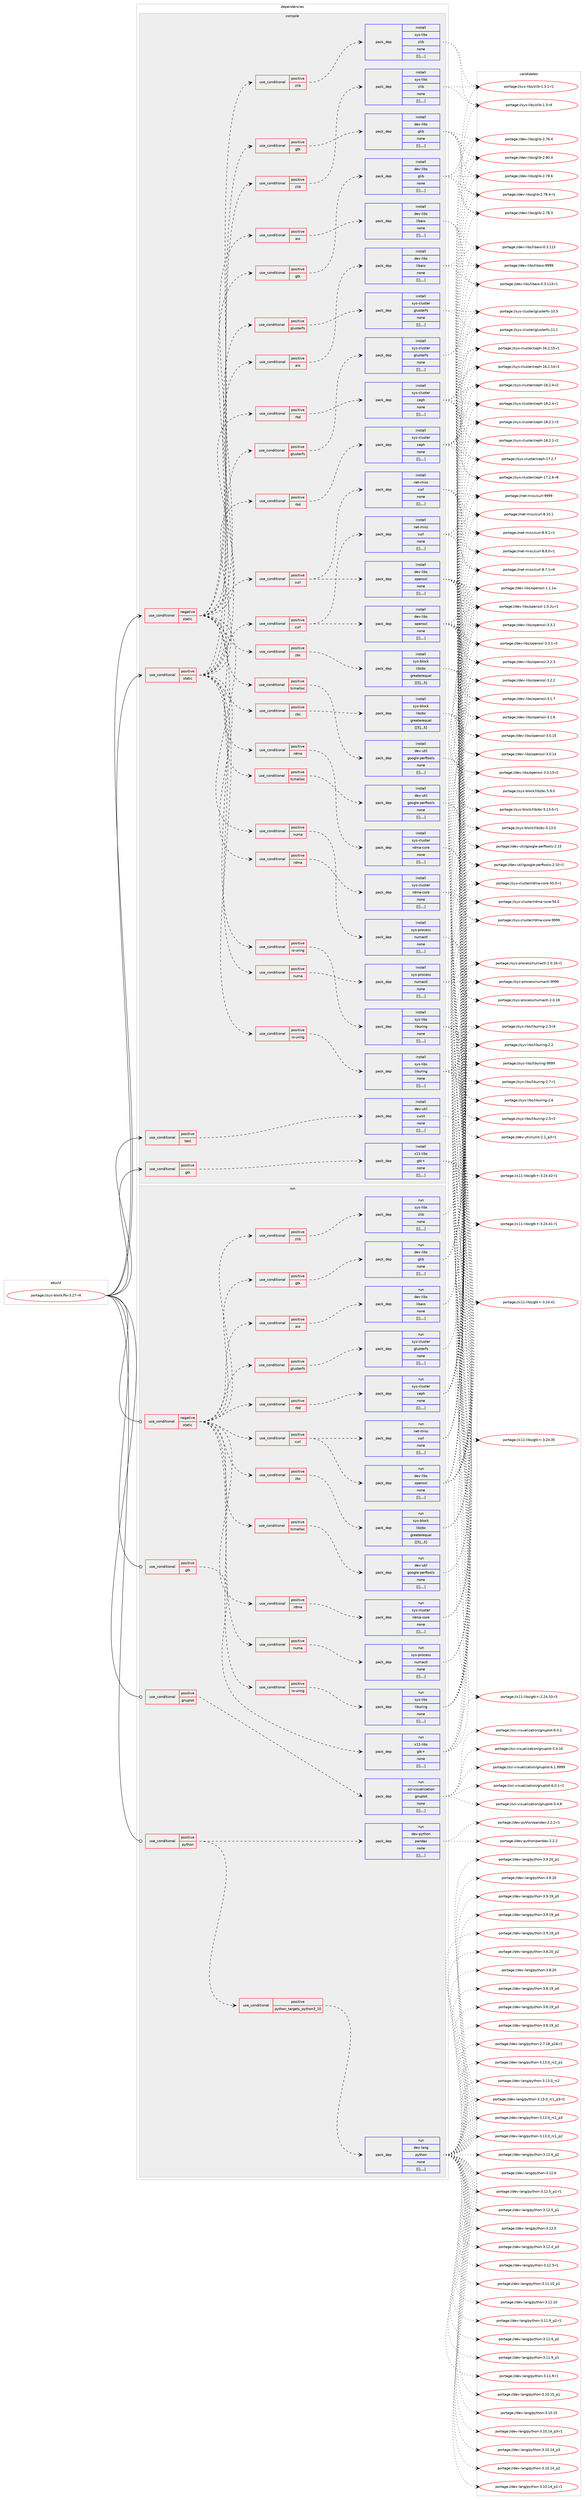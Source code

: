 digraph prolog {

# *************
# Graph options
# *************

newrank=true;
concentrate=true;
compound=true;
graph [rankdir=LR,fontname=Helvetica,fontsize=10,ranksep=1.5];#, ranksep=2.5, nodesep=0.2];
edge  [arrowhead=vee];
node  [fontname=Helvetica,fontsize=10];

# **********
# The ebuild
# **********

subgraph cluster_leftcol {
color=gray;
label=<<i>ebuild</i>>;
id [label="portage://sys-block/fio-3.27-r4", color=red, width=4, href="../sys-block/fio-3.27-r4.svg"];
}

# ****************
# The dependencies
# ****************

subgraph cluster_midcol {
color=gray;
label=<<i>dependencies</i>>;
subgraph cluster_compile {
fillcolor="#eeeeee";
style=filled;
label=<<i>compile</i>>;
subgraph cond8737 {
dependency23055 [label=<<TABLE BORDER="0" CELLBORDER="1" CELLSPACING="0" CELLPADDING="4"><TR><TD ROWSPAN="3" CELLPADDING="10">use_conditional</TD></TR><TR><TD>negative</TD></TR><TR><TD>static</TD></TR></TABLE>>, shape=none, color=red];
subgraph cond8738 {
dependency23056 [label=<<TABLE BORDER="0" CELLBORDER="1" CELLSPACING="0" CELLPADDING="4"><TR><TD ROWSPAN="3" CELLPADDING="10">use_conditional</TD></TR><TR><TD>positive</TD></TR><TR><TD>aio</TD></TR></TABLE>>, shape=none, color=red];
subgraph pack14254 {
dependency23057 [label=<<TABLE BORDER="0" CELLBORDER="1" CELLSPACING="0" CELLPADDING="4" WIDTH="220"><TR><TD ROWSPAN="6" CELLPADDING="30">pack_dep</TD></TR><TR><TD WIDTH="110">install</TD></TR><TR><TD>dev-libs</TD></TR><TR><TD>libaio</TD></TR><TR><TD>none</TD></TR><TR><TD>[[],,,,]</TD></TR></TABLE>>, shape=none, color=blue];
}
dependency23056:e -> dependency23057:w [weight=20,style="dashed",arrowhead="vee"];
}
dependency23055:e -> dependency23056:w [weight=20,style="dashed",arrowhead="vee"];
subgraph cond8739 {
dependency23058 [label=<<TABLE BORDER="0" CELLBORDER="1" CELLSPACING="0" CELLPADDING="4"><TR><TD ROWSPAN="3" CELLPADDING="10">use_conditional</TD></TR><TR><TD>positive</TD></TR><TR><TD>curl</TD></TR></TABLE>>, shape=none, color=red];
subgraph pack14255 {
dependency23059 [label=<<TABLE BORDER="0" CELLBORDER="1" CELLSPACING="0" CELLPADDING="4" WIDTH="220"><TR><TD ROWSPAN="6" CELLPADDING="30">pack_dep</TD></TR><TR><TD WIDTH="110">install</TD></TR><TR><TD>net-misc</TD></TR><TR><TD>curl</TD></TR><TR><TD>none</TD></TR><TR><TD>[[],,,,]</TD></TR></TABLE>>, shape=none, color=blue];
}
dependency23058:e -> dependency23059:w [weight=20,style="dashed",arrowhead="vee"];
subgraph pack14256 {
dependency23060 [label=<<TABLE BORDER="0" CELLBORDER="1" CELLSPACING="0" CELLPADDING="4" WIDTH="220"><TR><TD ROWSPAN="6" CELLPADDING="30">pack_dep</TD></TR><TR><TD WIDTH="110">install</TD></TR><TR><TD>dev-libs</TD></TR><TR><TD>openssl</TD></TR><TR><TD>none</TD></TR><TR><TD>[[],,,,]</TD></TR></TABLE>>, shape=none, color=blue];
}
dependency23058:e -> dependency23060:w [weight=20,style="dashed",arrowhead="vee"];
}
dependency23055:e -> dependency23058:w [weight=20,style="dashed",arrowhead="vee"];
subgraph cond8740 {
dependency23061 [label=<<TABLE BORDER="0" CELLBORDER="1" CELLSPACING="0" CELLPADDING="4"><TR><TD ROWSPAN="3" CELLPADDING="10">use_conditional</TD></TR><TR><TD>positive</TD></TR><TR><TD>glusterfs</TD></TR></TABLE>>, shape=none, color=red];
subgraph pack14257 {
dependency23062 [label=<<TABLE BORDER="0" CELLBORDER="1" CELLSPACING="0" CELLPADDING="4" WIDTH="220"><TR><TD ROWSPAN="6" CELLPADDING="30">pack_dep</TD></TR><TR><TD WIDTH="110">install</TD></TR><TR><TD>sys-cluster</TD></TR><TR><TD>glusterfs</TD></TR><TR><TD>none</TD></TR><TR><TD>[[],,,,]</TD></TR></TABLE>>, shape=none, color=blue];
}
dependency23061:e -> dependency23062:w [weight=20,style="dashed",arrowhead="vee"];
}
dependency23055:e -> dependency23061:w [weight=20,style="dashed",arrowhead="vee"];
subgraph cond8741 {
dependency23063 [label=<<TABLE BORDER="0" CELLBORDER="1" CELLSPACING="0" CELLPADDING="4"><TR><TD ROWSPAN="3" CELLPADDING="10">use_conditional</TD></TR><TR><TD>positive</TD></TR><TR><TD>gtk</TD></TR></TABLE>>, shape=none, color=red];
subgraph pack14258 {
dependency23064 [label=<<TABLE BORDER="0" CELLBORDER="1" CELLSPACING="0" CELLPADDING="4" WIDTH="220"><TR><TD ROWSPAN="6" CELLPADDING="30">pack_dep</TD></TR><TR><TD WIDTH="110">install</TD></TR><TR><TD>dev-libs</TD></TR><TR><TD>glib</TD></TR><TR><TD>none</TD></TR><TR><TD>[[],,,,]</TD></TR></TABLE>>, shape=none, color=blue];
}
dependency23063:e -> dependency23064:w [weight=20,style="dashed",arrowhead="vee"];
}
dependency23055:e -> dependency23063:w [weight=20,style="dashed",arrowhead="vee"];
subgraph cond8742 {
dependency23065 [label=<<TABLE BORDER="0" CELLBORDER="1" CELLSPACING="0" CELLPADDING="4"><TR><TD ROWSPAN="3" CELLPADDING="10">use_conditional</TD></TR><TR><TD>positive</TD></TR><TR><TD>io-uring</TD></TR></TABLE>>, shape=none, color=red];
subgraph pack14259 {
dependency23066 [label=<<TABLE BORDER="0" CELLBORDER="1" CELLSPACING="0" CELLPADDING="4" WIDTH="220"><TR><TD ROWSPAN="6" CELLPADDING="30">pack_dep</TD></TR><TR><TD WIDTH="110">install</TD></TR><TR><TD>sys-libs</TD></TR><TR><TD>liburing</TD></TR><TR><TD>none</TD></TR><TR><TD>[[],,,,]</TD></TR></TABLE>>, shape=none, color=blue];
}
dependency23065:e -> dependency23066:w [weight=20,style="dashed",arrowhead="vee"];
}
dependency23055:e -> dependency23065:w [weight=20,style="dashed",arrowhead="vee"];
subgraph cond8743 {
dependency23067 [label=<<TABLE BORDER="0" CELLBORDER="1" CELLSPACING="0" CELLPADDING="4"><TR><TD ROWSPAN="3" CELLPADDING="10">use_conditional</TD></TR><TR><TD>positive</TD></TR><TR><TD>numa</TD></TR></TABLE>>, shape=none, color=red];
subgraph pack14260 {
dependency23068 [label=<<TABLE BORDER="0" CELLBORDER="1" CELLSPACING="0" CELLPADDING="4" WIDTH="220"><TR><TD ROWSPAN="6" CELLPADDING="30">pack_dep</TD></TR><TR><TD WIDTH="110">install</TD></TR><TR><TD>sys-process</TD></TR><TR><TD>numactl</TD></TR><TR><TD>none</TD></TR><TR><TD>[[],,,,]</TD></TR></TABLE>>, shape=none, color=blue];
}
dependency23067:e -> dependency23068:w [weight=20,style="dashed",arrowhead="vee"];
}
dependency23055:e -> dependency23067:w [weight=20,style="dashed",arrowhead="vee"];
subgraph cond8744 {
dependency23069 [label=<<TABLE BORDER="0" CELLBORDER="1" CELLSPACING="0" CELLPADDING="4"><TR><TD ROWSPAN="3" CELLPADDING="10">use_conditional</TD></TR><TR><TD>positive</TD></TR><TR><TD>rbd</TD></TR></TABLE>>, shape=none, color=red];
subgraph pack14261 {
dependency23070 [label=<<TABLE BORDER="0" CELLBORDER="1" CELLSPACING="0" CELLPADDING="4" WIDTH="220"><TR><TD ROWSPAN="6" CELLPADDING="30">pack_dep</TD></TR><TR><TD WIDTH="110">install</TD></TR><TR><TD>sys-cluster</TD></TR><TR><TD>ceph</TD></TR><TR><TD>none</TD></TR><TR><TD>[[],,,,]</TD></TR></TABLE>>, shape=none, color=blue];
}
dependency23069:e -> dependency23070:w [weight=20,style="dashed",arrowhead="vee"];
}
dependency23055:e -> dependency23069:w [weight=20,style="dashed",arrowhead="vee"];
subgraph cond8745 {
dependency23071 [label=<<TABLE BORDER="0" CELLBORDER="1" CELLSPACING="0" CELLPADDING="4"><TR><TD ROWSPAN="3" CELLPADDING="10">use_conditional</TD></TR><TR><TD>positive</TD></TR><TR><TD>rdma</TD></TR></TABLE>>, shape=none, color=red];
subgraph pack14262 {
dependency23072 [label=<<TABLE BORDER="0" CELLBORDER="1" CELLSPACING="0" CELLPADDING="4" WIDTH="220"><TR><TD ROWSPAN="6" CELLPADDING="30">pack_dep</TD></TR><TR><TD WIDTH="110">install</TD></TR><TR><TD>sys-cluster</TD></TR><TR><TD>rdma-core</TD></TR><TR><TD>none</TD></TR><TR><TD>[[],,,,]</TD></TR></TABLE>>, shape=none, color=blue];
}
dependency23071:e -> dependency23072:w [weight=20,style="dashed",arrowhead="vee"];
}
dependency23055:e -> dependency23071:w [weight=20,style="dashed",arrowhead="vee"];
subgraph cond8746 {
dependency23073 [label=<<TABLE BORDER="0" CELLBORDER="1" CELLSPACING="0" CELLPADDING="4"><TR><TD ROWSPAN="3" CELLPADDING="10">use_conditional</TD></TR><TR><TD>positive</TD></TR><TR><TD>tcmalloc</TD></TR></TABLE>>, shape=none, color=red];
subgraph pack14263 {
dependency23074 [label=<<TABLE BORDER="0" CELLBORDER="1" CELLSPACING="0" CELLPADDING="4" WIDTH="220"><TR><TD ROWSPAN="6" CELLPADDING="30">pack_dep</TD></TR><TR><TD WIDTH="110">install</TD></TR><TR><TD>dev-util</TD></TR><TR><TD>google-perftools</TD></TR><TR><TD>none</TD></TR><TR><TD>[[],,,,]</TD></TR></TABLE>>, shape=none, color=blue];
}
dependency23073:e -> dependency23074:w [weight=20,style="dashed",arrowhead="vee"];
}
dependency23055:e -> dependency23073:w [weight=20,style="dashed",arrowhead="vee"];
subgraph cond8747 {
dependency23075 [label=<<TABLE BORDER="0" CELLBORDER="1" CELLSPACING="0" CELLPADDING="4"><TR><TD ROWSPAN="3" CELLPADDING="10">use_conditional</TD></TR><TR><TD>positive</TD></TR><TR><TD>zbc</TD></TR></TABLE>>, shape=none, color=red];
subgraph pack14264 {
dependency23076 [label=<<TABLE BORDER="0" CELLBORDER="1" CELLSPACING="0" CELLPADDING="4" WIDTH="220"><TR><TD ROWSPAN="6" CELLPADDING="30">pack_dep</TD></TR><TR><TD WIDTH="110">install</TD></TR><TR><TD>sys-block</TD></TR><TR><TD>libzbc</TD></TR><TR><TD>greaterequal</TD></TR><TR><TD>[[5],,,5]</TD></TR></TABLE>>, shape=none, color=blue];
}
dependency23075:e -> dependency23076:w [weight=20,style="dashed",arrowhead="vee"];
}
dependency23055:e -> dependency23075:w [weight=20,style="dashed",arrowhead="vee"];
subgraph cond8748 {
dependency23077 [label=<<TABLE BORDER="0" CELLBORDER="1" CELLSPACING="0" CELLPADDING="4"><TR><TD ROWSPAN="3" CELLPADDING="10">use_conditional</TD></TR><TR><TD>positive</TD></TR><TR><TD>zlib</TD></TR></TABLE>>, shape=none, color=red];
subgraph pack14265 {
dependency23078 [label=<<TABLE BORDER="0" CELLBORDER="1" CELLSPACING="0" CELLPADDING="4" WIDTH="220"><TR><TD ROWSPAN="6" CELLPADDING="30">pack_dep</TD></TR><TR><TD WIDTH="110">install</TD></TR><TR><TD>sys-libs</TD></TR><TR><TD>zlib</TD></TR><TR><TD>none</TD></TR><TR><TD>[[],,,,]</TD></TR></TABLE>>, shape=none, color=blue];
}
dependency23077:e -> dependency23078:w [weight=20,style="dashed",arrowhead="vee"];
}
dependency23055:e -> dependency23077:w [weight=20,style="dashed",arrowhead="vee"];
}
id:e -> dependency23055:w [weight=20,style="solid",arrowhead="vee"];
subgraph cond8749 {
dependency23079 [label=<<TABLE BORDER="0" CELLBORDER="1" CELLSPACING="0" CELLPADDING="4"><TR><TD ROWSPAN="3" CELLPADDING="10">use_conditional</TD></TR><TR><TD>positive</TD></TR><TR><TD>gtk</TD></TR></TABLE>>, shape=none, color=red];
subgraph pack14266 {
dependency23080 [label=<<TABLE BORDER="0" CELLBORDER="1" CELLSPACING="0" CELLPADDING="4" WIDTH="220"><TR><TD ROWSPAN="6" CELLPADDING="30">pack_dep</TD></TR><TR><TD WIDTH="110">install</TD></TR><TR><TD>x11-libs</TD></TR><TR><TD>gtk+</TD></TR><TR><TD>none</TD></TR><TR><TD>[[],,,,]</TD></TR></TABLE>>, shape=none, color=blue];
}
dependency23079:e -> dependency23080:w [weight=20,style="dashed",arrowhead="vee"];
}
id:e -> dependency23079:w [weight=20,style="solid",arrowhead="vee"];
subgraph cond8750 {
dependency23081 [label=<<TABLE BORDER="0" CELLBORDER="1" CELLSPACING="0" CELLPADDING="4"><TR><TD ROWSPAN="3" CELLPADDING="10">use_conditional</TD></TR><TR><TD>positive</TD></TR><TR><TD>static</TD></TR></TABLE>>, shape=none, color=red];
subgraph cond8751 {
dependency23082 [label=<<TABLE BORDER="0" CELLBORDER="1" CELLSPACING="0" CELLPADDING="4"><TR><TD ROWSPAN="3" CELLPADDING="10">use_conditional</TD></TR><TR><TD>positive</TD></TR><TR><TD>aio</TD></TR></TABLE>>, shape=none, color=red];
subgraph pack14267 {
dependency23083 [label=<<TABLE BORDER="0" CELLBORDER="1" CELLSPACING="0" CELLPADDING="4" WIDTH="220"><TR><TD ROWSPAN="6" CELLPADDING="30">pack_dep</TD></TR><TR><TD WIDTH="110">install</TD></TR><TR><TD>dev-libs</TD></TR><TR><TD>libaio</TD></TR><TR><TD>none</TD></TR><TR><TD>[[],,,,]</TD></TR></TABLE>>, shape=none, color=blue];
}
dependency23082:e -> dependency23083:w [weight=20,style="dashed",arrowhead="vee"];
}
dependency23081:e -> dependency23082:w [weight=20,style="dashed",arrowhead="vee"];
subgraph cond8752 {
dependency23084 [label=<<TABLE BORDER="0" CELLBORDER="1" CELLSPACING="0" CELLPADDING="4"><TR><TD ROWSPAN="3" CELLPADDING="10">use_conditional</TD></TR><TR><TD>positive</TD></TR><TR><TD>curl</TD></TR></TABLE>>, shape=none, color=red];
subgraph pack14268 {
dependency23085 [label=<<TABLE BORDER="0" CELLBORDER="1" CELLSPACING="0" CELLPADDING="4" WIDTH="220"><TR><TD ROWSPAN="6" CELLPADDING="30">pack_dep</TD></TR><TR><TD WIDTH="110">install</TD></TR><TR><TD>net-misc</TD></TR><TR><TD>curl</TD></TR><TR><TD>none</TD></TR><TR><TD>[[],,,,]</TD></TR></TABLE>>, shape=none, color=blue];
}
dependency23084:e -> dependency23085:w [weight=20,style="dashed",arrowhead="vee"];
subgraph pack14269 {
dependency23086 [label=<<TABLE BORDER="0" CELLBORDER="1" CELLSPACING="0" CELLPADDING="4" WIDTH="220"><TR><TD ROWSPAN="6" CELLPADDING="30">pack_dep</TD></TR><TR><TD WIDTH="110">install</TD></TR><TR><TD>dev-libs</TD></TR><TR><TD>openssl</TD></TR><TR><TD>none</TD></TR><TR><TD>[[],,,,]</TD></TR></TABLE>>, shape=none, color=blue];
}
dependency23084:e -> dependency23086:w [weight=20,style="dashed",arrowhead="vee"];
}
dependency23081:e -> dependency23084:w [weight=20,style="dashed",arrowhead="vee"];
subgraph cond8753 {
dependency23087 [label=<<TABLE BORDER="0" CELLBORDER="1" CELLSPACING="0" CELLPADDING="4"><TR><TD ROWSPAN="3" CELLPADDING="10">use_conditional</TD></TR><TR><TD>positive</TD></TR><TR><TD>glusterfs</TD></TR></TABLE>>, shape=none, color=red];
subgraph pack14270 {
dependency23088 [label=<<TABLE BORDER="0" CELLBORDER="1" CELLSPACING="0" CELLPADDING="4" WIDTH="220"><TR><TD ROWSPAN="6" CELLPADDING="30">pack_dep</TD></TR><TR><TD WIDTH="110">install</TD></TR><TR><TD>sys-cluster</TD></TR><TR><TD>glusterfs</TD></TR><TR><TD>none</TD></TR><TR><TD>[[],,,,]</TD></TR></TABLE>>, shape=none, color=blue];
}
dependency23087:e -> dependency23088:w [weight=20,style="dashed",arrowhead="vee"];
}
dependency23081:e -> dependency23087:w [weight=20,style="dashed",arrowhead="vee"];
subgraph cond8754 {
dependency23089 [label=<<TABLE BORDER="0" CELLBORDER="1" CELLSPACING="0" CELLPADDING="4"><TR><TD ROWSPAN="3" CELLPADDING="10">use_conditional</TD></TR><TR><TD>positive</TD></TR><TR><TD>gtk</TD></TR></TABLE>>, shape=none, color=red];
subgraph pack14271 {
dependency23090 [label=<<TABLE BORDER="0" CELLBORDER="1" CELLSPACING="0" CELLPADDING="4" WIDTH="220"><TR><TD ROWSPAN="6" CELLPADDING="30">pack_dep</TD></TR><TR><TD WIDTH="110">install</TD></TR><TR><TD>dev-libs</TD></TR><TR><TD>glib</TD></TR><TR><TD>none</TD></TR><TR><TD>[[],,,,]</TD></TR></TABLE>>, shape=none, color=blue];
}
dependency23089:e -> dependency23090:w [weight=20,style="dashed",arrowhead="vee"];
}
dependency23081:e -> dependency23089:w [weight=20,style="dashed",arrowhead="vee"];
subgraph cond8755 {
dependency23091 [label=<<TABLE BORDER="0" CELLBORDER="1" CELLSPACING="0" CELLPADDING="4"><TR><TD ROWSPAN="3" CELLPADDING="10">use_conditional</TD></TR><TR><TD>positive</TD></TR><TR><TD>io-uring</TD></TR></TABLE>>, shape=none, color=red];
subgraph pack14272 {
dependency23092 [label=<<TABLE BORDER="0" CELLBORDER="1" CELLSPACING="0" CELLPADDING="4" WIDTH="220"><TR><TD ROWSPAN="6" CELLPADDING="30">pack_dep</TD></TR><TR><TD WIDTH="110">install</TD></TR><TR><TD>sys-libs</TD></TR><TR><TD>liburing</TD></TR><TR><TD>none</TD></TR><TR><TD>[[],,,,]</TD></TR></TABLE>>, shape=none, color=blue];
}
dependency23091:e -> dependency23092:w [weight=20,style="dashed",arrowhead="vee"];
}
dependency23081:e -> dependency23091:w [weight=20,style="dashed",arrowhead="vee"];
subgraph cond8756 {
dependency23093 [label=<<TABLE BORDER="0" CELLBORDER="1" CELLSPACING="0" CELLPADDING="4"><TR><TD ROWSPAN="3" CELLPADDING="10">use_conditional</TD></TR><TR><TD>positive</TD></TR><TR><TD>numa</TD></TR></TABLE>>, shape=none, color=red];
subgraph pack14273 {
dependency23094 [label=<<TABLE BORDER="0" CELLBORDER="1" CELLSPACING="0" CELLPADDING="4" WIDTH="220"><TR><TD ROWSPAN="6" CELLPADDING="30">pack_dep</TD></TR><TR><TD WIDTH="110">install</TD></TR><TR><TD>sys-process</TD></TR><TR><TD>numactl</TD></TR><TR><TD>none</TD></TR><TR><TD>[[],,,,]</TD></TR></TABLE>>, shape=none, color=blue];
}
dependency23093:e -> dependency23094:w [weight=20,style="dashed",arrowhead="vee"];
}
dependency23081:e -> dependency23093:w [weight=20,style="dashed",arrowhead="vee"];
subgraph cond8757 {
dependency23095 [label=<<TABLE BORDER="0" CELLBORDER="1" CELLSPACING="0" CELLPADDING="4"><TR><TD ROWSPAN="3" CELLPADDING="10">use_conditional</TD></TR><TR><TD>positive</TD></TR><TR><TD>rbd</TD></TR></TABLE>>, shape=none, color=red];
subgraph pack14274 {
dependency23096 [label=<<TABLE BORDER="0" CELLBORDER="1" CELLSPACING="0" CELLPADDING="4" WIDTH="220"><TR><TD ROWSPAN="6" CELLPADDING="30">pack_dep</TD></TR><TR><TD WIDTH="110">install</TD></TR><TR><TD>sys-cluster</TD></TR><TR><TD>ceph</TD></TR><TR><TD>none</TD></TR><TR><TD>[[],,,,]</TD></TR></TABLE>>, shape=none, color=blue];
}
dependency23095:e -> dependency23096:w [weight=20,style="dashed",arrowhead="vee"];
}
dependency23081:e -> dependency23095:w [weight=20,style="dashed",arrowhead="vee"];
subgraph cond8758 {
dependency23097 [label=<<TABLE BORDER="0" CELLBORDER="1" CELLSPACING="0" CELLPADDING="4"><TR><TD ROWSPAN="3" CELLPADDING="10">use_conditional</TD></TR><TR><TD>positive</TD></TR><TR><TD>rdma</TD></TR></TABLE>>, shape=none, color=red];
subgraph pack14275 {
dependency23098 [label=<<TABLE BORDER="0" CELLBORDER="1" CELLSPACING="0" CELLPADDING="4" WIDTH="220"><TR><TD ROWSPAN="6" CELLPADDING="30">pack_dep</TD></TR><TR><TD WIDTH="110">install</TD></TR><TR><TD>sys-cluster</TD></TR><TR><TD>rdma-core</TD></TR><TR><TD>none</TD></TR><TR><TD>[[],,,,]</TD></TR></TABLE>>, shape=none, color=blue];
}
dependency23097:e -> dependency23098:w [weight=20,style="dashed",arrowhead="vee"];
}
dependency23081:e -> dependency23097:w [weight=20,style="dashed",arrowhead="vee"];
subgraph cond8759 {
dependency23099 [label=<<TABLE BORDER="0" CELLBORDER="1" CELLSPACING="0" CELLPADDING="4"><TR><TD ROWSPAN="3" CELLPADDING="10">use_conditional</TD></TR><TR><TD>positive</TD></TR><TR><TD>tcmalloc</TD></TR></TABLE>>, shape=none, color=red];
subgraph pack14276 {
dependency23100 [label=<<TABLE BORDER="0" CELLBORDER="1" CELLSPACING="0" CELLPADDING="4" WIDTH="220"><TR><TD ROWSPAN="6" CELLPADDING="30">pack_dep</TD></TR><TR><TD WIDTH="110">install</TD></TR><TR><TD>dev-util</TD></TR><TR><TD>google-perftools</TD></TR><TR><TD>none</TD></TR><TR><TD>[[],,,,]</TD></TR></TABLE>>, shape=none, color=blue];
}
dependency23099:e -> dependency23100:w [weight=20,style="dashed",arrowhead="vee"];
}
dependency23081:e -> dependency23099:w [weight=20,style="dashed",arrowhead="vee"];
subgraph cond8760 {
dependency23101 [label=<<TABLE BORDER="0" CELLBORDER="1" CELLSPACING="0" CELLPADDING="4"><TR><TD ROWSPAN="3" CELLPADDING="10">use_conditional</TD></TR><TR><TD>positive</TD></TR><TR><TD>zbc</TD></TR></TABLE>>, shape=none, color=red];
subgraph pack14277 {
dependency23102 [label=<<TABLE BORDER="0" CELLBORDER="1" CELLSPACING="0" CELLPADDING="4" WIDTH="220"><TR><TD ROWSPAN="6" CELLPADDING="30">pack_dep</TD></TR><TR><TD WIDTH="110">install</TD></TR><TR><TD>sys-block</TD></TR><TR><TD>libzbc</TD></TR><TR><TD>greaterequal</TD></TR><TR><TD>[[5],,,5]</TD></TR></TABLE>>, shape=none, color=blue];
}
dependency23101:e -> dependency23102:w [weight=20,style="dashed",arrowhead="vee"];
}
dependency23081:e -> dependency23101:w [weight=20,style="dashed",arrowhead="vee"];
subgraph cond8761 {
dependency23103 [label=<<TABLE BORDER="0" CELLBORDER="1" CELLSPACING="0" CELLPADDING="4"><TR><TD ROWSPAN="3" CELLPADDING="10">use_conditional</TD></TR><TR><TD>positive</TD></TR><TR><TD>zlib</TD></TR></TABLE>>, shape=none, color=red];
subgraph pack14278 {
dependency23104 [label=<<TABLE BORDER="0" CELLBORDER="1" CELLSPACING="0" CELLPADDING="4" WIDTH="220"><TR><TD ROWSPAN="6" CELLPADDING="30">pack_dep</TD></TR><TR><TD WIDTH="110">install</TD></TR><TR><TD>sys-libs</TD></TR><TR><TD>zlib</TD></TR><TR><TD>none</TD></TR><TR><TD>[[],,,,]</TD></TR></TABLE>>, shape=none, color=blue];
}
dependency23103:e -> dependency23104:w [weight=20,style="dashed",arrowhead="vee"];
}
dependency23081:e -> dependency23103:w [weight=20,style="dashed",arrowhead="vee"];
}
id:e -> dependency23081:w [weight=20,style="solid",arrowhead="vee"];
subgraph cond8762 {
dependency23105 [label=<<TABLE BORDER="0" CELLBORDER="1" CELLSPACING="0" CELLPADDING="4"><TR><TD ROWSPAN="3" CELLPADDING="10">use_conditional</TD></TR><TR><TD>positive</TD></TR><TR><TD>test</TD></TR></TABLE>>, shape=none, color=red];
subgraph pack14279 {
dependency23106 [label=<<TABLE BORDER="0" CELLBORDER="1" CELLSPACING="0" CELLPADDING="4" WIDTH="220"><TR><TD ROWSPAN="6" CELLPADDING="30">pack_dep</TD></TR><TR><TD WIDTH="110">install</TD></TR><TR><TD>dev-util</TD></TR><TR><TD>cunit</TD></TR><TR><TD>none</TD></TR><TR><TD>[[],,,,]</TD></TR></TABLE>>, shape=none, color=blue];
}
dependency23105:e -> dependency23106:w [weight=20,style="dashed",arrowhead="vee"];
}
id:e -> dependency23105:w [weight=20,style="solid",arrowhead="vee"];
}
subgraph cluster_compileandrun {
fillcolor="#eeeeee";
style=filled;
label=<<i>compile and run</i>>;
}
subgraph cluster_run {
fillcolor="#eeeeee";
style=filled;
label=<<i>run</i>>;
subgraph cond8763 {
dependency23107 [label=<<TABLE BORDER="0" CELLBORDER="1" CELLSPACING="0" CELLPADDING="4"><TR><TD ROWSPAN="3" CELLPADDING="10">use_conditional</TD></TR><TR><TD>negative</TD></TR><TR><TD>static</TD></TR></TABLE>>, shape=none, color=red];
subgraph cond8764 {
dependency23108 [label=<<TABLE BORDER="0" CELLBORDER="1" CELLSPACING="0" CELLPADDING="4"><TR><TD ROWSPAN="3" CELLPADDING="10">use_conditional</TD></TR><TR><TD>positive</TD></TR><TR><TD>aio</TD></TR></TABLE>>, shape=none, color=red];
subgraph pack14280 {
dependency23109 [label=<<TABLE BORDER="0" CELLBORDER="1" CELLSPACING="0" CELLPADDING="4" WIDTH="220"><TR><TD ROWSPAN="6" CELLPADDING="30">pack_dep</TD></TR><TR><TD WIDTH="110">run</TD></TR><TR><TD>dev-libs</TD></TR><TR><TD>libaio</TD></TR><TR><TD>none</TD></TR><TR><TD>[[],,,,]</TD></TR></TABLE>>, shape=none, color=blue];
}
dependency23108:e -> dependency23109:w [weight=20,style="dashed",arrowhead="vee"];
}
dependency23107:e -> dependency23108:w [weight=20,style="dashed",arrowhead="vee"];
subgraph cond8765 {
dependency23110 [label=<<TABLE BORDER="0" CELLBORDER="1" CELLSPACING="0" CELLPADDING="4"><TR><TD ROWSPAN="3" CELLPADDING="10">use_conditional</TD></TR><TR><TD>positive</TD></TR><TR><TD>curl</TD></TR></TABLE>>, shape=none, color=red];
subgraph pack14281 {
dependency23111 [label=<<TABLE BORDER="0" CELLBORDER="1" CELLSPACING="0" CELLPADDING="4" WIDTH="220"><TR><TD ROWSPAN="6" CELLPADDING="30">pack_dep</TD></TR><TR><TD WIDTH="110">run</TD></TR><TR><TD>net-misc</TD></TR><TR><TD>curl</TD></TR><TR><TD>none</TD></TR><TR><TD>[[],,,,]</TD></TR></TABLE>>, shape=none, color=blue];
}
dependency23110:e -> dependency23111:w [weight=20,style="dashed",arrowhead="vee"];
subgraph pack14282 {
dependency23112 [label=<<TABLE BORDER="0" CELLBORDER="1" CELLSPACING="0" CELLPADDING="4" WIDTH="220"><TR><TD ROWSPAN="6" CELLPADDING="30">pack_dep</TD></TR><TR><TD WIDTH="110">run</TD></TR><TR><TD>dev-libs</TD></TR><TR><TD>openssl</TD></TR><TR><TD>none</TD></TR><TR><TD>[[],,,,]</TD></TR></TABLE>>, shape=none, color=blue];
}
dependency23110:e -> dependency23112:w [weight=20,style="dashed",arrowhead="vee"];
}
dependency23107:e -> dependency23110:w [weight=20,style="dashed",arrowhead="vee"];
subgraph cond8766 {
dependency23113 [label=<<TABLE BORDER="0" CELLBORDER="1" CELLSPACING="0" CELLPADDING="4"><TR><TD ROWSPAN="3" CELLPADDING="10">use_conditional</TD></TR><TR><TD>positive</TD></TR><TR><TD>glusterfs</TD></TR></TABLE>>, shape=none, color=red];
subgraph pack14283 {
dependency23114 [label=<<TABLE BORDER="0" CELLBORDER="1" CELLSPACING="0" CELLPADDING="4" WIDTH="220"><TR><TD ROWSPAN="6" CELLPADDING="30">pack_dep</TD></TR><TR><TD WIDTH="110">run</TD></TR><TR><TD>sys-cluster</TD></TR><TR><TD>glusterfs</TD></TR><TR><TD>none</TD></TR><TR><TD>[[],,,,]</TD></TR></TABLE>>, shape=none, color=blue];
}
dependency23113:e -> dependency23114:w [weight=20,style="dashed",arrowhead="vee"];
}
dependency23107:e -> dependency23113:w [weight=20,style="dashed",arrowhead="vee"];
subgraph cond8767 {
dependency23115 [label=<<TABLE BORDER="0" CELLBORDER="1" CELLSPACING="0" CELLPADDING="4"><TR><TD ROWSPAN="3" CELLPADDING="10">use_conditional</TD></TR><TR><TD>positive</TD></TR><TR><TD>gtk</TD></TR></TABLE>>, shape=none, color=red];
subgraph pack14284 {
dependency23116 [label=<<TABLE BORDER="0" CELLBORDER="1" CELLSPACING="0" CELLPADDING="4" WIDTH="220"><TR><TD ROWSPAN="6" CELLPADDING="30">pack_dep</TD></TR><TR><TD WIDTH="110">run</TD></TR><TR><TD>dev-libs</TD></TR><TR><TD>glib</TD></TR><TR><TD>none</TD></TR><TR><TD>[[],,,,]</TD></TR></TABLE>>, shape=none, color=blue];
}
dependency23115:e -> dependency23116:w [weight=20,style="dashed",arrowhead="vee"];
}
dependency23107:e -> dependency23115:w [weight=20,style="dashed",arrowhead="vee"];
subgraph cond8768 {
dependency23117 [label=<<TABLE BORDER="0" CELLBORDER="1" CELLSPACING="0" CELLPADDING="4"><TR><TD ROWSPAN="3" CELLPADDING="10">use_conditional</TD></TR><TR><TD>positive</TD></TR><TR><TD>io-uring</TD></TR></TABLE>>, shape=none, color=red];
subgraph pack14285 {
dependency23118 [label=<<TABLE BORDER="0" CELLBORDER="1" CELLSPACING="0" CELLPADDING="4" WIDTH="220"><TR><TD ROWSPAN="6" CELLPADDING="30">pack_dep</TD></TR><TR><TD WIDTH="110">run</TD></TR><TR><TD>sys-libs</TD></TR><TR><TD>liburing</TD></TR><TR><TD>none</TD></TR><TR><TD>[[],,,,]</TD></TR></TABLE>>, shape=none, color=blue];
}
dependency23117:e -> dependency23118:w [weight=20,style="dashed",arrowhead="vee"];
}
dependency23107:e -> dependency23117:w [weight=20,style="dashed",arrowhead="vee"];
subgraph cond8769 {
dependency23119 [label=<<TABLE BORDER="0" CELLBORDER="1" CELLSPACING="0" CELLPADDING="4"><TR><TD ROWSPAN="3" CELLPADDING="10">use_conditional</TD></TR><TR><TD>positive</TD></TR><TR><TD>numa</TD></TR></TABLE>>, shape=none, color=red];
subgraph pack14286 {
dependency23120 [label=<<TABLE BORDER="0" CELLBORDER="1" CELLSPACING="0" CELLPADDING="4" WIDTH="220"><TR><TD ROWSPAN="6" CELLPADDING="30">pack_dep</TD></TR><TR><TD WIDTH="110">run</TD></TR><TR><TD>sys-process</TD></TR><TR><TD>numactl</TD></TR><TR><TD>none</TD></TR><TR><TD>[[],,,,]</TD></TR></TABLE>>, shape=none, color=blue];
}
dependency23119:e -> dependency23120:w [weight=20,style="dashed",arrowhead="vee"];
}
dependency23107:e -> dependency23119:w [weight=20,style="dashed",arrowhead="vee"];
subgraph cond8770 {
dependency23121 [label=<<TABLE BORDER="0" CELLBORDER="1" CELLSPACING="0" CELLPADDING="4"><TR><TD ROWSPAN="3" CELLPADDING="10">use_conditional</TD></TR><TR><TD>positive</TD></TR><TR><TD>rbd</TD></TR></TABLE>>, shape=none, color=red];
subgraph pack14287 {
dependency23122 [label=<<TABLE BORDER="0" CELLBORDER="1" CELLSPACING="0" CELLPADDING="4" WIDTH="220"><TR><TD ROWSPAN="6" CELLPADDING="30">pack_dep</TD></TR><TR><TD WIDTH="110">run</TD></TR><TR><TD>sys-cluster</TD></TR><TR><TD>ceph</TD></TR><TR><TD>none</TD></TR><TR><TD>[[],,,,]</TD></TR></TABLE>>, shape=none, color=blue];
}
dependency23121:e -> dependency23122:w [weight=20,style="dashed",arrowhead="vee"];
}
dependency23107:e -> dependency23121:w [weight=20,style="dashed",arrowhead="vee"];
subgraph cond8771 {
dependency23123 [label=<<TABLE BORDER="0" CELLBORDER="1" CELLSPACING="0" CELLPADDING="4"><TR><TD ROWSPAN="3" CELLPADDING="10">use_conditional</TD></TR><TR><TD>positive</TD></TR><TR><TD>rdma</TD></TR></TABLE>>, shape=none, color=red];
subgraph pack14288 {
dependency23124 [label=<<TABLE BORDER="0" CELLBORDER="1" CELLSPACING="0" CELLPADDING="4" WIDTH="220"><TR><TD ROWSPAN="6" CELLPADDING="30">pack_dep</TD></TR><TR><TD WIDTH="110">run</TD></TR><TR><TD>sys-cluster</TD></TR><TR><TD>rdma-core</TD></TR><TR><TD>none</TD></TR><TR><TD>[[],,,,]</TD></TR></TABLE>>, shape=none, color=blue];
}
dependency23123:e -> dependency23124:w [weight=20,style="dashed",arrowhead="vee"];
}
dependency23107:e -> dependency23123:w [weight=20,style="dashed",arrowhead="vee"];
subgraph cond8772 {
dependency23125 [label=<<TABLE BORDER="0" CELLBORDER="1" CELLSPACING="0" CELLPADDING="4"><TR><TD ROWSPAN="3" CELLPADDING="10">use_conditional</TD></TR><TR><TD>positive</TD></TR><TR><TD>tcmalloc</TD></TR></TABLE>>, shape=none, color=red];
subgraph pack14289 {
dependency23126 [label=<<TABLE BORDER="0" CELLBORDER="1" CELLSPACING="0" CELLPADDING="4" WIDTH="220"><TR><TD ROWSPAN="6" CELLPADDING="30">pack_dep</TD></TR><TR><TD WIDTH="110">run</TD></TR><TR><TD>dev-util</TD></TR><TR><TD>google-perftools</TD></TR><TR><TD>none</TD></TR><TR><TD>[[],,,,]</TD></TR></TABLE>>, shape=none, color=blue];
}
dependency23125:e -> dependency23126:w [weight=20,style="dashed",arrowhead="vee"];
}
dependency23107:e -> dependency23125:w [weight=20,style="dashed",arrowhead="vee"];
subgraph cond8773 {
dependency23127 [label=<<TABLE BORDER="0" CELLBORDER="1" CELLSPACING="0" CELLPADDING="4"><TR><TD ROWSPAN="3" CELLPADDING="10">use_conditional</TD></TR><TR><TD>positive</TD></TR><TR><TD>zbc</TD></TR></TABLE>>, shape=none, color=red];
subgraph pack14290 {
dependency23128 [label=<<TABLE BORDER="0" CELLBORDER="1" CELLSPACING="0" CELLPADDING="4" WIDTH="220"><TR><TD ROWSPAN="6" CELLPADDING="30">pack_dep</TD></TR><TR><TD WIDTH="110">run</TD></TR><TR><TD>sys-block</TD></TR><TR><TD>libzbc</TD></TR><TR><TD>greaterequal</TD></TR><TR><TD>[[5],,,5]</TD></TR></TABLE>>, shape=none, color=blue];
}
dependency23127:e -> dependency23128:w [weight=20,style="dashed",arrowhead="vee"];
}
dependency23107:e -> dependency23127:w [weight=20,style="dashed",arrowhead="vee"];
subgraph cond8774 {
dependency23129 [label=<<TABLE BORDER="0" CELLBORDER="1" CELLSPACING="0" CELLPADDING="4"><TR><TD ROWSPAN="3" CELLPADDING="10">use_conditional</TD></TR><TR><TD>positive</TD></TR><TR><TD>zlib</TD></TR></TABLE>>, shape=none, color=red];
subgraph pack14291 {
dependency23130 [label=<<TABLE BORDER="0" CELLBORDER="1" CELLSPACING="0" CELLPADDING="4" WIDTH="220"><TR><TD ROWSPAN="6" CELLPADDING="30">pack_dep</TD></TR><TR><TD WIDTH="110">run</TD></TR><TR><TD>sys-libs</TD></TR><TR><TD>zlib</TD></TR><TR><TD>none</TD></TR><TR><TD>[[],,,,]</TD></TR></TABLE>>, shape=none, color=blue];
}
dependency23129:e -> dependency23130:w [weight=20,style="dashed",arrowhead="vee"];
}
dependency23107:e -> dependency23129:w [weight=20,style="dashed",arrowhead="vee"];
}
id:e -> dependency23107:w [weight=20,style="solid",arrowhead="odot"];
subgraph cond8775 {
dependency23131 [label=<<TABLE BORDER="0" CELLBORDER="1" CELLSPACING="0" CELLPADDING="4"><TR><TD ROWSPAN="3" CELLPADDING="10">use_conditional</TD></TR><TR><TD>positive</TD></TR><TR><TD>gnuplot</TD></TR></TABLE>>, shape=none, color=red];
subgraph pack14292 {
dependency23132 [label=<<TABLE BORDER="0" CELLBORDER="1" CELLSPACING="0" CELLPADDING="4" WIDTH="220"><TR><TD ROWSPAN="6" CELLPADDING="30">pack_dep</TD></TR><TR><TD WIDTH="110">run</TD></TR><TR><TD>sci-visualization</TD></TR><TR><TD>gnuplot</TD></TR><TR><TD>none</TD></TR><TR><TD>[[],,,,]</TD></TR></TABLE>>, shape=none, color=blue];
}
dependency23131:e -> dependency23132:w [weight=20,style="dashed",arrowhead="vee"];
}
id:e -> dependency23131:w [weight=20,style="solid",arrowhead="odot"];
subgraph cond8776 {
dependency23133 [label=<<TABLE BORDER="0" CELLBORDER="1" CELLSPACING="0" CELLPADDING="4"><TR><TD ROWSPAN="3" CELLPADDING="10">use_conditional</TD></TR><TR><TD>positive</TD></TR><TR><TD>gtk</TD></TR></TABLE>>, shape=none, color=red];
subgraph pack14293 {
dependency23134 [label=<<TABLE BORDER="0" CELLBORDER="1" CELLSPACING="0" CELLPADDING="4" WIDTH="220"><TR><TD ROWSPAN="6" CELLPADDING="30">pack_dep</TD></TR><TR><TD WIDTH="110">run</TD></TR><TR><TD>x11-libs</TD></TR><TR><TD>gtk+</TD></TR><TR><TD>none</TD></TR><TR><TD>[[],,,,]</TD></TR></TABLE>>, shape=none, color=blue];
}
dependency23133:e -> dependency23134:w [weight=20,style="dashed",arrowhead="vee"];
}
id:e -> dependency23133:w [weight=20,style="solid",arrowhead="odot"];
subgraph cond8777 {
dependency23135 [label=<<TABLE BORDER="0" CELLBORDER="1" CELLSPACING="0" CELLPADDING="4"><TR><TD ROWSPAN="3" CELLPADDING="10">use_conditional</TD></TR><TR><TD>positive</TD></TR><TR><TD>python</TD></TR></TABLE>>, shape=none, color=red];
subgraph cond8778 {
dependency23136 [label=<<TABLE BORDER="0" CELLBORDER="1" CELLSPACING="0" CELLPADDING="4"><TR><TD ROWSPAN="3" CELLPADDING="10">use_conditional</TD></TR><TR><TD>positive</TD></TR><TR><TD>python_targets_python3_10</TD></TR></TABLE>>, shape=none, color=red];
subgraph pack14294 {
dependency23137 [label=<<TABLE BORDER="0" CELLBORDER="1" CELLSPACING="0" CELLPADDING="4" WIDTH="220"><TR><TD ROWSPAN="6" CELLPADDING="30">pack_dep</TD></TR><TR><TD WIDTH="110">run</TD></TR><TR><TD>dev-lang</TD></TR><TR><TD>python</TD></TR><TR><TD>none</TD></TR><TR><TD>[[],,,,]</TD></TR></TABLE>>, shape=none, color=blue];
}
dependency23136:e -> dependency23137:w [weight=20,style="dashed",arrowhead="vee"];
}
dependency23135:e -> dependency23136:w [weight=20,style="dashed",arrowhead="vee"];
subgraph pack14295 {
dependency23138 [label=<<TABLE BORDER="0" CELLBORDER="1" CELLSPACING="0" CELLPADDING="4" WIDTH="220"><TR><TD ROWSPAN="6" CELLPADDING="30">pack_dep</TD></TR><TR><TD WIDTH="110">run</TD></TR><TR><TD>dev-python</TD></TR><TR><TD>pandas</TD></TR><TR><TD>none</TD></TR><TR><TD>[[],,,,]</TD></TR></TABLE>>, shape=none, color=blue];
}
dependency23135:e -> dependency23138:w [weight=20,style="dashed",arrowhead="vee"];
}
id:e -> dependency23135:w [weight=20,style="solid",arrowhead="odot"];
}
}

# **************
# The candidates
# **************

subgraph cluster_choices {
rank=same;
color=gray;
label=<<i>candidates</i>>;

subgraph choice14254 {
color=black;
nodesep=1;
choice10010111845108105981154710810598971051114557575757 [label="portage://dev-libs/libaio-9999", color=red, width=4,href="../dev-libs/libaio-9999.svg"];
choice100101118451081059811547108105989710511145484651464949514511449 [label="portage://dev-libs/libaio-0.3.113-r1", color=red, width=4,href="../dev-libs/libaio-0.3.113-r1.svg"];
choice10010111845108105981154710810598971051114548465146494951 [label="portage://dev-libs/libaio-0.3.113", color=red, width=4,href="../dev-libs/libaio-0.3.113.svg"];
dependency23057:e -> choice10010111845108105981154710810598971051114557575757:w [style=dotted,weight="100"];
dependency23057:e -> choice100101118451081059811547108105989710511145484651464949514511449:w [style=dotted,weight="100"];
dependency23057:e -> choice10010111845108105981154710810598971051114548465146494951:w [style=dotted,weight="100"];
}
subgraph choice14255 {
color=black;
nodesep=1;
choice110101116451091051159947991171141084557575757 [label="portage://net-misc/curl-9999", color=red, width=4,href="../net-misc/curl-9999.svg"];
choice1101011164510910511599479911711410845564649484649 [label="portage://net-misc/curl-8.10.1", color=red, width=4,href="../net-misc/curl-8.10.1.svg"];
choice110101116451091051159947991171141084556465746494511449 [label="portage://net-misc/curl-8.9.1-r1", color=red, width=4,href="../net-misc/curl-8.9.1-r1.svg"];
choice110101116451091051159947991171141084556465646484511449 [label="portage://net-misc/curl-8.8.0-r1", color=red, width=4,href="../net-misc/curl-8.8.0-r1.svg"];
choice110101116451091051159947991171141084556465546494511452 [label="portage://net-misc/curl-8.7.1-r4", color=red, width=4,href="../net-misc/curl-8.7.1-r4.svg"];
dependency23059:e -> choice110101116451091051159947991171141084557575757:w [style=dotted,weight="100"];
dependency23059:e -> choice1101011164510910511599479911711410845564649484649:w [style=dotted,weight="100"];
dependency23059:e -> choice110101116451091051159947991171141084556465746494511449:w [style=dotted,weight="100"];
dependency23059:e -> choice110101116451091051159947991171141084556465646484511449:w [style=dotted,weight="100"];
dependency23059:e -> choice110101116451091051159947991171141084556465546494511452:w [style=dotted,weight="100"];
}
subgraph choice14256 {
color=black;
nodesep=1;
choice100101118451081059811547111112101110115115108455146514650 [label="portage://dev-libs/openssl-3.3.2", color=red, width=4,href="../dev-libs/openssl-3.3.2.svg"];
choice1001011184510810598115471111121011101151151084551465146494511451 [label="portage://dev-libs/openssl-3.3.1-r3", color=red, width=4,href="../dev-libs/openssl-3.3.1-r3.svg"];
choice100101118451081059811547111112101110115115108455146504651 [label="portage://dev-libs/openssl-3.2.3", color=red, width=4,href="../dev-libs/openssl-3.2.3.svg"];
choice100101118451081059811547111112101110115115108455146504650 [label="portage://dev-libs/openssl-3.2.2", color=red, width=4,href="../dev-libs/openssl-3.2.2.svg"];
choice100101118451081059811547111112101110115115108455146494655 [label="portage://dev-libs/openssl-3.1.7", color=red, width=4,href="../dev-libs/openssl-3.1.7.svg"];
choice100101118451081059811547111112101110115115108455146494654 [label="portage://dev-libs/openssl-3.1.6", color=red, width=4,href="../dev-libs/openssl-3.1.6.svg"];
choice10010111845108105981154711111210111011511510845514648464953 [label="portage://dev-libs/openssl-3.0.15", color=red, width=4,href="../dev-libs/openssl-3.0.15.svg"];
choice10010111845108105981154711111210111011511510845514648464952 [label="portage://dev-libs/openssl-3.0.14", color=red, width=4,href="../dev-libs/openssl-3.0.14.svg"];
choice100101118451081059811547111112101110115115108455146484649514511450 [label="portage://dev-libs/openssl-3.0.13-r2", color=red, width=4,href="../dev-libs/openssl-3.0.13-r2.svg"];
choice100101118451081059811547111112101110115115108454946494649119 [label="portage://dev-libs/openssl-1.1.1w", color=red, width=4,href="../dev-libs/openssl-1.1.1w.svg"];
choice1001011184510810598115471111121011101151151084549464846501174511449 [label="portage://dev-libs/openssl-1.0.2u-r1", color=red, width=4,href="../dev-libs/openssl-1.0.2u-r1.svg"];
dependency23060:e -> choice100101118451081059811547111112101110115115108455146514650:w [style=dotted,weight="100"];
dependency23060:e -> choice1001011184510810598115471111121011101151151084551465146494511451:w [style=dotted,weight="100"];
dependency23060:e -> choice100101118451081059811547111112101110115115108455146504651:w [style=dotted,weight="100"];
dependency23060:e -> choice100101118451081059811547111112101110115115108455146504650:w [style=dotted,weight="100"];
dependency23060:e -> choice100101118451081059811547111112101110115115108455146494655:w [style=dotted,weight="100"];
dependency23060:e -> choice100101118451081059811547111112101110115115108455146494654:w [style=dotted,weight="100"];
dependency23060:e -> choice10010111845108105981154711111210111011511510845514648464953:w [style=dotted,weight="100"];
dependency23060:e -> choice10010111845108105981154711111210111011511510845514648464952:w [style=dotted,weight="100"];
dependency23060:e -> choice100101118451081059811547111112101110115115108455146484649514511450:w [style=dotted,weight="100"];
dependency23060:e -> choice100101118451081059811547111112101110115115108454946494649119:w [style=dotted,weight="100"];
dependency23060:e -> choice1001011184510810598115471111121011101151151084549464846501174511449:w [style=dotted,weight="100"];
}
subgraph choice14257 {
color=black;
nodesep=1;
choice1151211154599108117115116101114471031081171151161011141021154549494649 [label="portage://sys-cluster/glusterfs-11.1", color=red, width=4,href="../sys-cluster/glusterfs-11.1.svg"];
choice1151211154599108117115116101114471031081171151161011141021154549484653 [label="portage://sys-cluster/glusterfs-10.5", color=red, width=4,href="../sys-cluster/glusterfs-10.5.svg"];
dependency23062:e -> choice1151211154599108117115116101114471031081171151161011141021154549494649:w [style=dotted,weight="100"];
dependency23062:e -> choice1151211154599108117115116101114471031081171151161011141021154549484653:w [style=dotted,weight="100"];
}
subgraph choice14258 {
color=black;
nodesep=1;
choice1001011184510810598115471031081059845504656484652 [label="portage://dev-libs/glib-2.80.4", color=red, width=4,href="../dev-libs/glib-2.80.4.svg"];
choice1001011184510810598115471031081059845504655564654 [label="portage://dev-libs/glib-2.78.6", color=red, width=4,href="../dev-libs/glib-2.78.6.svg"];
choice10010111845108105981154710310810598455046555646524511449 [label="portage://dev-libs/glib-2.78.4-r1", color=red, width=4,href="../dev-libs/glib-2.78.4-r1.svg"];
choice1001011184510810598115471031081059845504655564651 [label="portage://dev-libs/glib-2.78.3", color=red, width=4,href="../dev-libs/glib-2.78.3.svg"];
choice1001011184510810598115471031081059845504655544652 [label="portage://dev-libs/glib-2.76.4", color=red, width=4,href="../dev-libs/glib-2.76.4.svg"];
dependency23064:e -> choice1001011184510810598115471031081059845504656484652:w [style=dotted,weight="100"];
dependency23064:e -> choice1001011184510810598115471031081059845504655564654:w [style=dotted,weight="100"];
dependency23064:e -> choice10010111845108105981154710310810598455046555646524511449:w [style=dotted,weight="100"];
dependency23064:e -> choice1001011184510810598115471031081059845504655564651:w [style=dotted,weight="100"];
dependency23064:e -> choice1001011184510810598115471031081059845504655544652:w [style=dotted,weight="100"];
}
subgraph choice14259 {
color=black;
nodesep=1;
choice115121115451081059811547108105981171141051101034557575757 [label="portage://sys-libs/liburing-9999", color=red, width=4,href="../sys-libs/liburing-9999.svg"];
choice11512111545108105981154710810598117114105110103455046554511449 [label="portage://sys-libs/liburing-2.7-r1", color=red, width=4,href="../sys-libs/liburing-2.7-r1.svg"];
choice1151211154510810598115471081059811711410511010345504654 [label="portage://sys-libs/liburing-2.6", color=red, width=4,href="../sys-libs/liburing-2.6.svg"];
choice11512111545108105981154710810598117114105110103455046534511450 [label="portage://sys-libs/liburing-2.5-r2", color=red, width=4,href="../sys-libs/liburing-2.5-r2.svg"];
choice11512111545108105981154710810598117114105110103455046514511452 [label="portage://sys-libs/liburing-2.3-r4", color=red, width=4,href="../sys-libs/liburing-2.3-r4.svg"];
choice1151211154510810598115471081059811711410511010345504650 [label="portage://sys-libs/liburing-2.2", color=red, width=4,href="../sys-libs/liburing-2.2.svg"];
dependency23066:e -> choice115121115451081059811547108105981171141051101034557575757:w [style=dotted,weight="100"];
dependency23066:e -> choice11512111545108105981154710810598117114105110103455046554511449:w [style=dotted,weight="100"];
dependency23066:e -> choice1151211154510810598115471081059811711410511010345504654:w [style=dotted,weight="100"];
dependency23066:e -> choice11512111545108105981154710810598117114105110103455046534511450:w [style=dotted,weight="100"];
dependency23066:e -> choice11512111545108105981154710810598117114105110103455046514511452:w [style=dotted,weight="100"];
dependency23066:e -> choice1151211154510810598115471081059811711410511010345504650:w [style=dotted,weight="100"];
}
subgraph choice14260 {
color=black;
nodesep=1;
choice11512111545112114111991011151154711011710997991161084557575757 [label="portage://sys-process/numactl-9999", color=red, width=4,href="../sys-process/numactl-9999.svg"];
choice115121115451121141119910111511547110117109979911610845504648464956 [label="portage://sys-process/numactl-2.0.18", color=red, width=4,href="../sys-process/numactl-2.0.18.svg"];
choice1151211154511211411199101115115471101171099799116108455046484649544511449 [label="portage://sys-process/numactl-2.0.16-r1", color=red, width=4,href="../sys-process/numactl-2.0.16-r1.svg"];
dependency23068:e -> choice11512111545112114111991011151154711011710997991161084557575757:w [style=dotted,weight="100"];
dependency23068:e -> choice115121115451121141119910111511547110117109979911610845504648464956:w [style=dotted,weight="100"];
dependency23068:e -> choice1151211154511211411199101115115471101171099799116108455046484649544511449:w [style=dotted,weight="100"];
}
subgraph choice14261 {
color=black;
nodesep=1;
choice11512111545991081171151161011144799101112104454956465046524511450 [label="portage://sys-cluster/ceph-18.2.4-r2", color=red, width=4,href="../sys-cluster/ceph-18.2.4-r2.svg"];
choice11512111545991081171151161011144799101112104454956465046524511449 [label="portage://sys-cluster/ceph-18.2.4-r1", color=red, width=4,href="../sys-cluster/ceph-18.2.4-r1.svg"];
choice11512111545991081171151161011144799101112104454956465046494511451 [label="portage://sys-cluster/ceph-18.2.1-r3", color=red, width=4,href="../sys-cluster/ceph-18.2.1-r3.svg"];
choice11512111545991081171151161011144799101112104454956465046494511450 [label="portage://sys-cluster/ceph-18.2.1-r2", color=red, width=4,href="../sys-cluster/ceph-18.2.1-r2.svg"];
choice1151211154599108117115116101114479910111210445495546504655 [label="portage://sys-cluster/ceph-17.2.7", color=red, width=4,href="../sys-cluster/ceph-17.2.7.svg"];
choice11512111545991081171151161011144799101112104454955465046544511456 [label="portage://sys-cluster/ceph-17.2.6-r8", color=red, width=4,href="../sys-cluster/ceph-17.2.6-r8.svg"];
choice1151211154599108117115116101114479910111210445495446504649534511449 [label="portage://sys-cluster/ceph-16.2.15-r1", color=red, width=4,href="../sys-cluster/ceph-16.2.15-r1.svg"];
choice1151211154599108117115116101114479910111210445495446504649524511449 [label="portage://sys-cluster/ceph-16.2.14-r1", color=red, width=4,href="../sys-cluster/ceph-16.2.14-r1.svg"];
dependency23070:e -> choice11512111545991081171151161011144799101112104454956465046524511450:w [style=dotted,weight="100"];
dependency23070:e -> choice11512111545991081171151161011144799101112104454956465046524511449:w [style=dotted,weight="100"];
dependency23070:e -> choice11512111545991081171151161011144799101112104454956465046494511451:w [style=dotted,weight="100"];
dependency23070:e -> choice11512111545991081171151161011144799101112104454956465046494511450:w [style=dotted,weight="100"];
dependency23070:e -> choice1151211154599108117115116101114479910111210445495546504655:w [style=dotted,weight="100"];
dependency23070:e -> choice11512111545991081171151161011144799101112104454955465046544511456:w [style=dotted,weight="100"];
dependency23070:e -> choice1151211154599108117115116101114479910111210445495446504649534511449:w [style=dotted,weight="100"];
dependency23070:e -> choice1151211154599108117115116101114479910111210445495446504649524511449:w [style=dotted,weight="100"];
}
subgraph choice14262 {
color=black;
nodesep=1;
choice1151211154599108117115116101114471141001099745991111141014557575757 [label="portage://sys-cluster/rdma-core-9999", color=red, width=4,href="../sys-cluster/rdma-core-9999.svg"];
choice11512111545991081171151161011144711410010997459911111410145534846484511449 [label="portage://sys-cluster/rdma-core-50.0-r1", color=red, width=4,href="../sys-cluster/rdma-core-50.0-r1.svg"];
choice1151211154599108117115116101114471141001099745991111141014553484648 [label="portage://sys-cluster/rdma-core-50.0", color=red, width=4,href="../sys-cluster/rdma-core-50.0.svg"];
dependency23072:e -> choice1151211154599108117115116101114471141001099745991111141014557575757:w [style=dotted,weight="100"];
dependency23072:e -> choice11512111545991081171151161011144711410010997459911111410145534846484511449:w [style=dotted,weight="100"];
dependency23072:e -> choice1151211154599108117115116101114471141001099745991111141014553484648:w [style=dotted,weight="100"];
}
subgraph choice14263 {
color=black;
nodesep=1;
choice1001011184511711610510847103111111103108101451121011141021161111111081154550464953 [label="portage://dev-util/google-perftools-2.15", color=red, width=4,href="../dev-util/google-perftools-2.15.svg"];
choice10010111845117116105108471031111111031081014511210111410211611111110811545504649484511449 [label="portage://dev-util/google-perftools-2.10-r1", color=red, width=4,href="../dev-util/google-perftools-2.10-r1.svg"];
dependency23074:e -> choice1001011184511711610510847103111111103108101451121011141021161111111081154550464953:w [style=dotted,weight="100"];
dependency23074:e -> choice10010111845117116105108471031111111031081014511210111410211611111110811545504649484511449:w [style=dotted,weight="100"];
}
subgraph choice14264 {
color=black;
nodesep=1;
choice11512111545981081119910747108105981229899455346495146484511449 [label="portage://sys-block/libzbc-5.13.0-r1", color=red, width=4,href="../sys-block/libzbc-5.13.0-r1.svg"];
choice1151211154598108111991074710810598122989945534649514648 [label="portage://sys-block/libzbc-5.13.0", color=red, width=4,href="../sys-block/libzbc-5.13.0.svg"];
choice11512111545981081119910747108105981229899455346574648 [label="portage://sys-block/libzbc-5.9.0", color=red, width=4,href="../sys-block/libzbc-5.9.0.svg"];
dependency23076:e -> choice11512111545981081119910747108105981229899455346495146484511449:w [style=dotted,weight="100"];
dependency23076:e -> choice1151211154598108111991074710810598122989945534649514648:w [style=dotted,weight="100"];
dependency23076:e -> choice11512111545981081119910747108105981229899455346574648:w [style=dotted,weight="100"];
}
subgraph choice14265 {
color=black;
nodesep=1;
choice115121115451081059811547122108105984549465146494511449 [label="portage://sys-libs/zlib-1.3.1-r1", color=red, width=4,href="../sys-libs/zlib-1.3.1-r1.svg"];
choice11512111545108105981154712210810598454946514511452 [label="portage://sys-libs/zlib-1.3-r4", color=red, width=4,href="../sys-libs/zlib-1.3-r4.svg"];
dependency23078:e -> choice115121115451081059811547122108105984549465146494511449:w [style=dotted,weight="100"];
dependency23078:e -> choice11512111545108105981154712210810598454946514511452:w [style=dotted,weight="100"];
}
subgraph choice14266 {
color=black;
nodesep=1;
choice12049494510810598115471031161074345514650524652504511449 [label="portage://x11-libs/gtk+-3.24.42-r1", color=red, width=4,href="../x11-libs/gtk+-3.24.42-r1.svg"];
choice12049494510810598115471031161074345514650524652494511449 [label="portage://x11-libs/gtk+-3.24.41-r1", color=red, width=4,href="../x11-libs/gtk+-3.24.41-r1.svg"];
choice1204949451081059811547103116107434551465052465249 [label="portage://x11-libs/gtk+-3.24.41", color=red, width=4,href="../x11-libs/gtk+-3.24.41.svg"];
choice1204949451081059811547103116107434551465052465153 [label="portage://x11-libs/gtk+-3.24.35", color=red, width=4,href="../x11-libs/gtk+-3.24.35.svg"];
choice12049494510810598115471031161074345504650524651514511451 [label="portage://x11-libs/gtk+-2.24.33-r3", color=red, width=4,href="../x11-libs/gtk+-2.24.33-r3.svg"];
dependency23080:e -> choice12049494510810598115471031161074345514650524652504511449:w [style=dotted,weight="100"];
dependency23080:e -> choice12049494510810598115471031161074345514650524652494511449:w [style=dotted,weight="100"];
dependency23080:e -> choice1204949451081059811547103116107434551465052465249:w [style=dotted,weight="100"];
dependency23080:e -> choice1204949451081059811547103116107434551465052465153:w [style=dotted,weight="100"];
dependency23080:e -> choice12049494510810598115471031161074345504650524651514511451:w [style=dotted,weight="100"];
}
subgraph choice14267 {
color=black;
nodesep=1;
choice10010111845108105981154710810598971051114557575757 [label="portage://dev-libs/libaio-9999", color=red, width=4,href="../dev-libs/libaio-9999.svg"];
choice100101118451081059811547108105989710511145484651464949514511449 [label="portage://dev-libs/libaio-0.3.113-r1", color=red, width=4,href="../dev-libs/libaio-0.3.113-r1.svg"];
choice10010111845108105981154710810598971051114548465146494951 [label="portage://dev-libs/libaio-0.3.113", color=red, width=4,href="../dev-libs/libaio-0.3.113.svg"];
dependency23083:e -> choice10010111845108105981154710810598971051114557575757:w [style=dotted,weight="100"];
dependency23083:e -> choice100101118451081059811547108105989710511145484651464949514511449:w [style=dotted,weight="100"];
dependency23083:e -> choice10010111845108105981154710810598971051114548465146494951:w [style=dotted,weight="100"];
}
subgraph choice14268 {
color=black;
nodesep=1;
choice110101116451091051159947991171141084557575757 [label="portage://net-misc/curl-9999", color=red, width=4,href="../net-misc/curl-9999.svg"];
choice1101011164510910511599479911711410845564649484649 [label="portage://net-misc/curl-8.10.1", color=red, width=4,href="../net-misc/curl-8.10.1.svg"];
choice110101116451091051159947991171141084556465746494511449 [label="portage://net-misc/curl-8.9.1-r1", color=red, width=4,href="../net-misc/curl-8.9.1-r1.svg"];
choice110101116451091051159947991171141084556465646484511449 [label="portage://net-misc/curl-8.8.0-r1", color=red, width=4,href="../net-misc/curl-8.8.0-r1.svg"];
choice110101116451091051159947991171141084556465546494511452 [label="portage://net-misc/curl-8.7.1-r4", color=red, width=4,href="../net-misc/curl-8.7.1-r4.svg"];
dependency23085:e -> choice110101116451091051159947991171141084557575757:w [style=dotted,weight="100"];
dependency23085:e -> choice1101011164510910511599479911711410845564649484649:w [style=dotted,weight="100"];
dependency23085:e -> choice110101116451091051159947991171141084556465746494511449:w [style=dotted,weight="100"];
dependency23085:e -> choice110101116451091051159947991171141084556465646484511449:w [style=dotted,weight="100"];
dependency23085:e -> choice110101116451091051159947991171141084556465546494511452:w [style=dotted,weight="100"];
}
subgraph choice14269 {
color=black;
nodesep=1;
choice100101118451081059811547111112101110115115108455146514650 [label="portage://dev-libs/openssl-3.3.2", color=red, width=4,href="../dev-libs/openssl-3.3.2.svg"];
choice1001011184510810598115471111121011101151151084551465146494511451 [label="portage://dev-libs/openssl-3.3.1-r3", color=red, width=4,href="../dev-libs/openssl-3.3.1-r3.svg"];
choice100101118451081059811547111112101110115115108455146504651 [label="portage://dev-libs/openssl-3.2.3", color=red, width=4,href="../dev-libs/openssl-3.2.3.svg"];
choice100101118451081059811547111112101110115115108455146504650 [label="portage://dev-libs/openssl-3.2.2", color=red, width=4,href="../dev-libs/openssl-3.2.2.svg"];
choice100101118451081059811547111112101110115115108455146494655 [label="portage://dev-libs/openssl-3.1.7", color=red, width=4,href="../dev-libs/openssl-3.1.7.svg"];
choice100101118451081059811547111112101110115115108455146494654 [label="portage://dev-libs/openssl-3.1.6", color=red, width=4,href="../dev-libs/openssl-3.1.6.svg"];
choice10010111845108105981154711111210111011511510845514648464953 [label="portage://dev-libs/openssl-3.0.15", color=red, width=4,href="../dev-libs/openssl-3.0.15.svg"];
choice10010111845108105981154711111210111011511510845514648464952 [label="portage://dev-libs/openssl-3.0.14", color=red, width=4,href="../dev-libs/openssl-3.0.14.svg"];
choice100101118451081059811547111112101110115115108455146484649514511450 [label="portage://dev-libs/openssl-3.0.13-r2", color=red, width=4,href="../dev-libs/openssl-3.0.13-r2.svg"];
choice100101118451081059811547111112101110115115108454946494649119 [label="portage://dev-libs/openssl-1.1.1w", color=red, width=4,href="../dev-libs/openssl-1.1.1w.svg"];
choice1001011184510810598115471111121011101151151084549464846501174511449 [label="portage://dev-libs/openssl-1.0.2u-r1", color=red, width=4,href="../dev-libs/openssl-1.0.2u-r1.svg"];
dependency23086:e -> choice100101118451081059811547111112101110115115108455146514650:w [style=dotted,weight="100"];
dependency23086:e -> choice1001011184510810598115471111121011101151151084551465146494511451:w [style=dotted,weight="100"];
dependency23086:e -> choice100101118451081059811547111112101110115115108455146504651:w [style=dotted,weight="100"];
dependency23086:e -> choice100101118451081059811547111112101110115115108455146504650:w [style=dotted,weight="100"];
dependency23086:e -> choice100101118451081059811547111112101110115115108455146494655:w [style=dotted,weight="100"];
dependency23086:e -> choice100101118451081059811547111112101110115115108455146494654:w [style=dotted,weight="100"];
dependency23086:e -> choice10010111845108105981154711111210111011511510845514648464953:w [style=dotted,weight="100"];
dependency23086:e -> choice10010111845108105981154711111210111011511510845514648464952:w [style=dotted,weight="100"];
dependency23086:e -> choice100101118451081059811547111112101110115115108455146484649514511450:w [style=dotted,weight="100"];
dependency23086:e -> choice100101118451081059811547111112101110115115108454946494649119:w [style=dotted,weight="100"];
dependency23086:e -> choice1001011184510810598115471111121011101151151084549464846501174511449:w [style=dotted,weight="100"];
}
subgraph choice14270 {
color=black;
nodesep=1;
choice1151211154599108117115116101114471031081171151161011141021154549494649 [label="portage://sys-cluster/glusterfs-11.1", color=red, width=4,href="../sys-cluster/glusterfs-11.1.svg"];
choice1151211154599108117115116101114471031081171151161011141021154549484653 [label="portage://sys-cluster/glusterfs-10.5", color=red, width=4,href="../sys-cluster/glusterfs-10.5.svg"];
dependency23088:e -> choice1151211154599108117115116101114471031081171151161011141021154549494649:w [style=dotted,weight="100"];
dependency23088:e -> choice1151211154599108117115116101114471031081171151161011141021154549484653:w [style=dotted,weight="100"];
}
subgraph choice14271 {
color=black;
nodesep=1;
choice1001011184510810598115471031081059845504656484652 [label="portage://dev-libs/glib-2.80.4", color=red, width=4,href="../dev-libs/glib-2.80.4.svg"];
choice1001011184510810598115471031081059845504655564654 [label="portage://dev-libs/glib-2.78.6", color=red, width=4,href="../dev-libs/glib-2.78.6.svg"];
choice10010111845108105981154710310810598455046555646524511449 [label="portage://dev-libs/glib-2.78.4-r1", color=red, width=4,href="../dev-libs/glib-2.78.4-r1.svg"];
choice1001011184510810598115471031081059845504655564651 [label="portage://dev-libs/glib-2.78.3", color=red, width=4,href="../dev-libs/glib-2.78.3.svg"];
choice1001011184510810598115471031081059845504655544652 [label="portage://dev-libs/glib-2.76.4", color=red, width=4,href="../dev-libs/glib-2.76.4.svg"];
dependency23090:e -> choice1001011184510810598115471031081059845504656484652:w [style=dotted,weight="100"];
dependency23090:e -> choice1001011184510810598115471031081059845504655564654:w [style=dotted,weight="100"];
dependency23090:e -> choice10010111845108105981154710310810598455046555646524511449:w [style=dotted,weight="100"];
dependency23090:e -> choice1001011184510810598115471031081059845504655564651:w [style=dotted,weight="100"];
dependency23090:e -> choice1001011184510810598115471031081059845504655544652:w [style=dotted,weight="100"];
}
subgraph choice14272 {
color=black;
nodesep=1;
choice115121115451081059811547108105981171141051101034557575757 [label="portage://sys-libs/liburing-9999", color=red, width=4,href="../sys-libs/liburing-9999.svg"];
choice11512111545108105981154710810598117114105110103455046554511449 [label="portage://sys-libs/liburing-2.7-r1", color=red, width=4,href="../sys-libs/liburing-2.7-r1.svg"];
choice1151211154510810598115471081059811711410511010345504654 [label="portage://sys-libs/liburing-2.6", color=red, width=4,href="../sys-libs/liburing-2.6.svg"];
choice11512111545108105981154710810598117114105110103455046534511450 [label="portage://sys-libs/liburing-2.5-r2", color=red, width=4,href="../sys-libs/liburing-2.5-r2.svg"];
choice11512111545108105981154710810598117114105110103455046514511452 [label="portage://sys-libs/liburing-2.3-r4", color=red, width=4,href="../sys-libs/liburing-2.3-r4.svg"];
choice1151211154510810598115471081059811711410511010345504650 [label="portage://sys-libs/liburing-2.2", color=red, width=4,href="../sys-libs/liburing-2.2.svg"];
dependency23092:e -> choice115121115451081059811547108105981171141051101034557575757:w [style=dotted,weight="100"];
dependency23092:e -> choice11512111545108105981154710810598117114105110103455046554511449:w [style=dotted,weight="100"];
dependency23092:e -> choice1151211154510810598115471081059811711410511010345504654:w [style=dotted,weight="100"];
dependency23092:e -> choice11512111545108105981154710810598117114105110103455046534511450:w [style=dotted,weight="100"];
dependency23092:e -> choice11512111545108105981154710810598117114105110103455046514511452:w [style=dotted,weight="100"];
dependency23092:e -> choice1151211154510810598115471081059811711410511010345504650:w [style=dotted,weight="100"];
}
subgraph choice14273 {
color=black;
nodesep=1;
choice11512111545112114111991011151154711011710997991161084557575757 [label="portage://sys-process/numactl-9999", color=red, width=4,href="../sys-process/numactl-9999.svg"];
choice115121115451121141119910111511547110117109979911610845504648464956 [label="portage://sys-process/numactl-2.0.18", color=red, width=4,href="../sys-process/numactl-2.0.18.svg"];
choice1151211154511211411199101115115471101171099799116108455046484649544511449 [label="portage://sys-process/numactl-2.0.16-r1", color=red, width=4,href="../sys-process/numactl-2.0.16-r1.svg"];
dependency23094:e -> choice11512111545112114111991011151154711011710997991161084557575757:w [style=dotted,weight="100"];
dependency23094:e -> choice115121115451121141119910111511547110117109979911610845504648464956:w [style=dotted,weight="100"];
dependency23094:e -> choice1151211154511211411199101115115471101171099799116108455046484649544511449:w [style=dotted,weight="100"];
}
subgraph choice14274 {
color=black;
nodesep=1;
choice11512111545991081171151161011144799101112104454956465046524511450 [label="portage://sys-cluster/ceph-18.2.4-r2", color=red, width=4,href="../sys-cluster/ceph-18.2.4-r2.svg"];
choice11512111545991081171151161011144799101112104454956465046524511449 [label="portage://sys-cluster/ceph-18.2.4-r1", color=red, width=4,href="../sys-cluster/ceph-18.2.4-r1.svg"];
choice11512111545991081171151161011144799101112104454956465046494511451 [label="portage://sys-cluster/ceph-18.2.1-r3", color=red, width=4,href="../sys-cluster/ceph-18.2.1-r3.svg"];
choice11512111545991081171151161011144799101112104454956465046494511450 [label="portage://sys-cluster/ceph-18.2.1-r2", color=red, width=4,href="../sys-cluster/ceph-18.2.1-r2.svg"];
choice1151211154599108117115116101114479910111210445495546504655 [label="portage://sys-cluster/ceph-17.2.7", color=red, width=4,href="../sys-cluster/ceph-17.2.7.svg"];
choice11512111545991081171151161011144799101112104454955465046544511456 [label="portage://sys-cluster/ceph-17.2.6-r8", color=red, width=4,href="../sys-cluster/ceph-17.2.6-r8.svg"];
choice1151211154599108117115116101114479910111210445495446504649534511449 [label="portage://sys-cluster/ceph-16.2.15-r1", color=red, width=4,href="../sys-cluster/ceph-16.2.15-r1.svg"];
choice1151211154599108117115116101114479910111210445495446504649524511449 [label="portage://sys-cluster/ceph-16.2.14-r1", color=red, width=4,href="../sys-cluster/ceph-16.2.14-r1.svg"];
dependency23096:e -> choice11512111545991081171151161011144799101112104454956465046524511450:w [style=dotted,weight="100"];
dependency23096:e -> choice11512111545991081171151161011144799101112104454956465046524511449:w [style=dotted,weight="100"];
dependency23096:e -> choice11512111545991081171151161011144799101112104454956465046494511451:w [style=dotted,weight="100"];
dependency23096:e -> choice11512111545991081171151161011144799101112104454956465046494511450:w [style=dotted,weight="100"];
dependency23096:e -> choice1151211154599108117115116101114479910111210445495546504655:w [style=dotted,weight="100"];
dependency23096:e -> choice11512111545991081171151161011144799101112104454955465046544511456:w [style=dotted,weight="100"];
dependency23096:e -> choice1151211154599108117115116101114479910111210445495446504649534511449:w [style=dotted,weight="100"];
dependency23096:e -> choice1151211154599108117115116101114479910111210445495446504649524511449:w [style=dotted,weight="100"];
}
subgraph choice14275 {
color=black;
nodesep=1;
choice1151211154599108117115116101114471141001099745991111141014557575757 [label="portage://sys-cluster/rdma-core-9999", color=red, width=4,href="../sys-cluster/rdma-core-9999.svg"];
choice11512111545991081171151161011144711410010997459911111410145534846484511449 [label="portage://sys-cluster/rdma-core-50.0-r1", color=red, width=4,href="../sys-cluster/rdma-core-50.0-r1.svg"];
choice1151211154599108117115116101114471141001099745991111141014553484648 [label="portage://sys-cluster/rdma-core-50.0", color=red, width=4,href="../sys-cluster/rdma-core-50.0.svg"];
dependency23098:e -> choice1151211154599108117115116101114471141001099745991111141014557575757:w [style=dotted,weight="100"];
dependency23098:e -> choice11512111545991081171151161011144711410010997459911111410145534846484511449:w [style=dotted,weight="100"];
dependency23098:e -> choice1151211154599108117115116101114471141001099745991111141014553484648:w [style=dotted,weight="100"];
}
subgraph choice14276 {
color=black;
nodesep=1;
choice1001011184511711610510847103111111103108101451121011141021161111111081154550464953 [label="portage://dev-util/google-perftools-2.15", color=red, width=4,href="../dev-util/google-perftools-2.15.svg"];
choice10010111845117116105108471031111111031081014511210111410211611111110811545504649484511449 [label="portage://dev-util/google-perftools-2.10-r1", color=red, width=4,href="../dev-util/google-perftools-2.10-r1.svg"];
dependency23100:e -> choice1001011184511711610510847103111111103108101451121011141021161111111081154550464953:w [style=dotted,weight="100"];
dependency23100:e -> choice10010111845117116105108471031111111031081014511210111410211611111110811545504649484511449:w [style=dotted,weight="100"];
}
subgraph choice14277 {
color=black;
nodesep=1;
choice11512111545981081119910747108105981229899455346495146484511449 [label="portage://sys-block/libzbc-5.13.0-r1", color=red, width=4,href="../sys-block/libzbc-5.13.0-r1.svg"];
choice1151211154598108111991074710810598122989945534649514648 [label="portage://sys-block/libzbc-5.13.0", color=red, width=4,href="../sys-block/libzbc-5.13.0.svg"];
choice11512111545981081119910747108105981229899455346574648 [label="portage://sys-block/libzbc-5.9.0", color=red, width=4,href="../sys-block/libzbc-5.9.0.svg"];
dependency23102:e -> choice11512111545981081119910747108105981229899455346495146484511449:w [style=dotted,weight="100"];
dependency23102:e -> choice1151211154598108111991074710810598122989945534649514648:w [style=dotted,weight="100"];
dependency23102:e -> choice11512111545981081119910747108105981229899455346574648:w [style=dotted,weight="100"];
}
subgraph choice14278 {
color=black;
nodesep=1;
choice115121115451081059811547122108105984549465146494511449 [label="portage://sys-libs/zlib-1.3.1-r1", color=red, width=4,href="../sys-libs/zlib-1.3.1-r1.svg"];
choice11512111545108105981154712210810598454946514511452 [label="portage://sys-libs/zlib-1.3-r4", color=red, width=4,href="../sys-libs/zlib-1.3-r4.svg"];
dependency23104:e -> choice115121115451081059811547122108105984549465146494511449:w [style=dotted,weight="100"];
dependency23104:e -> choice11512111545108105981154712210810598454946514511452:w [style=dotted,weight="100"];
}
subgraph choice14279 {
color=black;
nodesep=1;
choice1001011184511711610510847991171101051164550464995112514511449 [label="portage://dev-util/cunit-2.1_p3-r1", color=red, width=4,href="../dev-util/cunit-2.1_p3-r1.svg"];
dependency23106:e -> choice1001011184511711610510847991171101051164550464995112514511449:w [style=dotted,weight="100"];
}
subgraph choice14280 {
color=black;
nodesep=1;
choice10010111845108105981154710810598971051114557575757 [label="portage://dev-libs/libaio-9999", color=red, width=4,href="../dev-libs/libaio-9999.svg"];
choice100101118451081059811547108105989710511145484651464949514511449 [label="portage://dev-libs/libaio-0.3.113-r1", color=red, width=4,href="../dev-libs/libaio-0.3.113-r1.svg"];
choice10010111845108105981154710810598971051114548465146494951 [label="portage://dev-libs/libaio-0.3.113", color=red, width=4,href="../dev-libs/libaio-0.3.113.svg"];
dependency23109:e -> choice10010111845108105981154710810598971051114557575757:w [style=dotted,weight="100"];
dependency23109:e -> choice100101118451081059811547108105989710511145484651464949514511449:w [style=dotted,weight="100"];
dependency23109:e -> choice10010111845108105981154710810598971051114548465146494951:w [style=dotted,weight="100"];
}
subgraph choice14281 {
color=black;
nodesep=1;
choice110101116451091051159947991171141084557575757 [label="portage://net-misc/curl-9999", color=red, width=4,href="../net-misc/curl-9999.svg"];
choice1101011164510910511599479911711410845564649484649 [label="portage://net-misc/curl-8.10.1", color=red, width=4,href="../net-misc/curl-8.10.1.svg"];
choice110101116451091051159947991171141084556465746494511449 [label="portage://net-misc/curl-8.9.1-r1", color=red, width=4,href="../net-misc/curl-8.9.1-r1.svg"];
choice110101116451091051159947991171141084556465646484511449 [label="portage://net-misc/curl-8.8.0-r1", color=red, width=4,href="../net-misc/curl-8.8.0-r1.svg"];
choice110101116451091051159947991171141084556465546494511452 [label="portage://net-misc/curl-8.7.1-r4", color=red, width=4,href="../net-misc/curl-8.7.1-r4.svg"];
dependency23111:e -> choice110101116451091051159947991171141084557575757:w [style=dotted,weight="100"];
dependency23111:e -> choice1101011164510910511599479911711410845564649484649:w [style=dotted,weight="100"];
dependency23111:e -> choice110101116451091051159947991171141084556465746494511449:w [style=dotted,weight="100"];
dependency23111:e -> choice110101116451091051159947991171141084556465646484511449:w [style=dotted,weight="100"];
dependency23111:e -> choice110101116451091051159947991171141084556465546494511452:w [style=dotted,weight="100"];
}
subgraph choice14282 {
color=black;
nodesep=1;
choice100101118451081059811547111112101110115115108455146514650 [label="portage://dev-libs/openssl-3.3.2", color=red, width=4,href="../dev-libs/openssl-3.3.2.svg"];
choice1001011184510810598115471111121011101151151084551465146494511451 [label="portage://dev-libs/openssl-3.3.1-r3", color=red, width=4,href="../dev-libs/openssl-3.3.1-r3.svg"];
choice100101118451081059811547111112101110115115108455146504651 [label="portage://dev-libs/openssl-3.2.3", color=red, width=4,href="../dev-libs/openssl-3.2.3.svg"];
choice100101118451081059811547111112101110115115108455146504650 [label="portage://dev-libs/openssl-3.2.2", color=red, width=4,href="../dev-libs/openssl-3.2.2.svg"];
choice100101118451081059811547111112101110115115108455146494655 [label="portage://dev-libs/openssl-3.1.7", color=red, width=4,href="../dev-libs/openssl-3.1.7.svg"];
choice100101118451081059811547111112101110115115108455146494654 [label="portage://dev-libs/openssl-3.1.6", color=red, width=4,href="../dev-libs/openssl-3.1.6.svg"];
choice10010111845108105981154711111210111011511510845514648464953 [label="portage://dev-libs/openssl-3.0.15", color=red, width=4,href="../dev-libs/openssl-3.0.15.svg"];
choice10010111845108105981154711111210111011511510845514648464952 [label="portage://dev-libs/openssl-3.0.14", color=red, width=4,href="../dev-libs/openssl-3.0.14.svg"];
choice100101118451081059811547111112101110115115108455146484649514511450 [label="portage://dev-libs/openssl-3.0.13-r2", color=red, width=4,href="../dev-libs/openssl-3.0.13-r2.svg"];
choice100101118451081059811547111112101110115115108454946494649119 [label="portage://dev-libs/openssl-1.1.1w", color=red, width=4,href="../dev-libs/openssl-1.1.1w.svg"];
choice1001011184510810598115471111121011101151151084549464846501174511449 [label="portage://dev-libs/openssl-1.0.2u-r1", color=red, width=4,href="../dev-libs/openssl-1.0.2u-r1.svg"];
dependency23112:e -> choice100101118451081059811547111112101110115115108455146514650:w [style=dotted,weight="100"];
dependency23112:e -> choice1001011184510810598115471111121011101151151084551465146494511451:w [style=dotted,weight="100"];
dependency23112:e -> choice100101118451081059811547111112101110115115108455146504651:w [style=dotted,weight="100"];
dependency23112:e -> choice100101118451081059811547111112101110115115108455146504650:w [style=dotted,weight="100"];
dependency23112:e -> choice100101118451081059811547111112101110115115108455146494655:w [style=dotted,weight="100"];
dependency23112:e -> choice100101118451081059811547111112101110115115108455146494654:w [style=dotted,weight="100"];
dependency23112:e -> choice10010111845108105981154711111210111011511510845514648464953:w [style=dotted,weight="100"];
dependency23112:e -> choice10010111845108105981154711111210111011511510845514648464952:w [style=dotted,weight="100"];
dependency23112:e -> choice100101118451081059811547111112101110115115108455146484649514511450:w [style=dotted,weight="100"];
dependency23112:e -> choice100101118451081059811547111112101110115115108454946494649119:w [style=dotted,weight="100"];
dependency23112:e -> choice1001011184510810598115471111121011101151151084549464846501174511449:w [style=dotted,weight="100"];
}
subgraph choice14283 {
color=black;
nodesep=1;
choice1151211154599108117115116101114471031081171151161011141021154549494649 [label="portage://sys-cluster/glusterfs-11.1", color=red, width=4,href="../sys-cluster/glusterfs-11.1.svg"];
choice1151211154599108117115116101114471031081171151161011141021154549484653 [label="portage://sys-cluster/glusterfs-10.5", color=red, width=4,href="../sys-cluster/glusterfs-10.5.svg"];
dependency23114:e -> choice1151211154599108117115116101114471031081171151161011141021154549494649:w [style=dotted,weight="100"];
dependency23114:e -> choice1151211154599108117115116101114471031081171151161011141021154549484653:w [style=dotted,weight="100"];
}
subgraph choice14284 {
color=black;
nodesep=1;
choice1001011184510810598115471031081059845504656484652 [label="portage://dev-libs/glib-2.80.4", color=red, width=4,href="../dev-libs/glib-2.80.4.svg"];
choice1001011184510810598115471031081059845504655564654 [label="portage://dev-libs/glib-2.78.6", color=red, width=4,href="../dev-libs/glib-2.78.6.svg"];
choice10010111845108105981154710310810598455046555646524511449 [label="portage://dev-libs/glib-2.78.4-r1", color=red, width=4,href="../dev-libs/glib-2.78.4-r1.svg"];
choice1001011184510810598115471031081059845504655564651 [label="portage://dev-libs/glib-2.78.3", color=red, width=4,href="../dev-libs/glib-2.78.3.svg"];
choice1001011184510810598115471031081059845504655544652 [label="portage://dev-libs/glib-2.76.4", color=red, width=4,href="../dev-libs/glib-2.76.4.svg"];
dependency23116:e -> choice1001011184510810598115471031081059845504656484652:w [style=dotted,weight="100"];
dependency23116:e -> choice1001011184510810598115471031081059845504655564654:w [style=dotted,weight="100"];
dependency23116:e -> choice10010111845108105981154710310810598455046555646524511449:w [style=dotted,weight="100"];
dependency23116:e -> choice1001011184510810598115471031081059845504655564651:w [style=dotted,weight="100"];
dependency23116:e -> choice1001011184510810598115471031081059845504655544652:w [style=dotted,weight="100"];
}
subgraph choice14285 {
color=black;
nodesep=1;
choice115121115451081059811547108105981171141051101034557575757 [label="portage://sys-libs/liburing-9999", color=red, width=4,href="../sys-libs/liburing-9999.svg"];
choice11512111545108105981154710810598117114105110103455046554511449 [label="portage://sys-libs/liburing-2.7-r1", color=red, width=4,href="../sys-libs/liburing-2.7-r1.svg"];
choice1151211154510810598115471081059811711410511010345504654 [label="portage://sys-libs/liburing-2.6", color=red, width=4,href="../sys-libs/liburing-2.6.svg"];
choice11512111545108105981154710810598117114105110103455046534511450 [label="portage://sys-libs/liburing-2.5-r2", color=red, width=4,href="../sys-libs/liburing-2.5-r2.svg"];
choice11512111545108105981154710810598117114105110103455046514511452 [label="portage://sys-libs/liburing-2.3-r4", color=red, width=4,href="../sys-libs/liburing-2.3-r4.svg"];
choice1151211154510810598115471081059811711410511010345504650 [label="portage://sys-libs/liburing-2.2", color=red, width=4,href="../sys-libs/liburing-2.2.svg"];
dependency23118:e -> choice115121115451081059811547108105981171141051101034557575757:w [style=dotted,weight="100"];
dependency23118:e -> choice11512111545108105981154710810598117114105110103455046554511449:w [style=dotted,weight="100"];
dependency23118:e -> choice1151211154510810598115471081059811711410511010345504654:w [style=dotted,weight="100"];
dependency23118:e -> choice11512111545108105981154710810598117114105110103455046534511450:w [style=dotted,weight="100"];
dependency23118:e -> choice11512111545108105981154710810598117114105110103455046514511452:w [style=dotted,weight="100"];
dependency23118:e -> choice1151211154510810598115471081059811711410511010345504650:w [style=dotted,weight="100"];
}
subgraph choice14286 {
color=black;
nodesep=1;
choice11512111545112114111991011151154711011710997991161084557575757 [label="portage://sys-process/numactl-9999", color=red, width=4,href="../sys-process/numactl-9999.svg"];
choice115121115451121141119910111511547110117109979911610845504648464956 [label="portage://sys-process/numactl-2.0.18", color=red, width=4,href="../sys-process/numactl-2.0.18.svg"];
choice1151211154511211411199101115115471101171099799116108455046484649544511449 [label="portage://sys-process/numactl-2.0.16-r1", color=red, width=4,href="../sys-process/numactl-2.0.16-r1.svg"];
dependency23120:e -> choice11512111545112114111991011151154711011710997991161084557575757:w [style=dotted,weight="100"];
dependency23120:e -> choice115121115451121141119910111511547110117109979911610845504648464956:w [style=dotted,weight="100"];
dependency23120:e -> choice1151211154511211411199101115115471101171099799116108455046484649544511449:w [style=dotted,weight="100"];
}
subgraph choice14287 {
color=black;
nodesep=1;
choice11512111545991081171151161011144799101112104454956465046524511450 [label="portage://sys-cluster/ceph-18.2.4-r2", color=red, width=4,href="../sys-cluster/ceph-18.2.4-r2.svg"];
choice11512111545991081171151161011144799101112104454956465046524511449 [label="portage://sys-cluster/ceph-18.2.4-r1", color=red, width=4,href="../sys-cluster/ceph-18.2.4-r1.svg"];
choice11512111545991081171151161011144799101112104454956465046494511451 [label="portage://sys-cluster/ceph-18.2.1-r3", color=red, width=4,href="../sys-cluster/ceph-18.2.1-r3.svg"];
choice11512111545991081171151161011144799101112104454956465046494511450 [label="portage://sys-cluster/ceph-18.2.1-r2", color=red, width=4,href="../sys-cluster/ceph-18.2.1-r2.svg"];
choice1151211154599108117115116101114479910111210445495546504655 [label="portage://sys-cluster/ceph-17.2.7", color=red, width=4,href="../sys-cluster/ceph-17.2.7.svg"];
choice11512111545991081171151161011144799101112104454955465046544511456 [label="portage://sys-cluster/ceph-17.2.6-r8", color=red, width=4,href="../sys-cluster/ceph-17.2.6-r8.svg"];
choice1151211154599108117115116101114479910111210445495446504649534511449 [label="portage://sys-cluster/ceph-16.2.15-r1", color=red, width=4,href="../sys-cluster/ceph-16.2.15-r1.svg"];
choice1151211154599108117115116101114479910111210445495446504649524511449 [label="portage://sys-cluster/ceph-16.2.14-r1", color=red, width=4,href="../sys-cluster/ceph-16.2.14-r1.svg"];
dependency23122:e -> choice11512111545991081171151161011144799101112104454956465046524511450:w [style=dotted,weight="100"];
dependency23122:e -> choice11512111545991081171151161011144799101112104454956465046524511449:w [style=dotted,weight="100"];
dependency23122:e -> choice11512111545991081171151161011144799101112104454956465046494511451:w [style=dotted,weight="100"];
dependency23122:e -> choice11512111545991081171151161011144799101112104454956465046494511450:w [style=dotted,weight="100"];
dependency23122:e -> choice1151211154599108117115116101114479910111210445495546504655:w [style=dotted,weight="100"];
dependency23122:e -> choice11512111545991081171151161011144799101112104454955465046544511456:w [style=dotted,weight="100"];
dependency23122:e -> choice1151211154599108117115116101114479910111210445495446504649534511449:w [style=dotted,weight="100"];
dependency23122:e -> choice1151211154599108117115116101114479910111210445495446504649524511449:w [style=dotted,weight="100"];
}
subgraph choice14288 {
color=black;
nodesep=1;
choice1151211154599108117115116101114471141001099745991111141014557575757 [label="portage://sys-cluster/rdma-core-9999", color=red, width=4,href="../sys-cluster/rdma-core-9999.svg"];
choice11512111545991081171151161011144711410010997459911111410145534846484511449 [label="portage://sys-cluster/rdma-core-50.0-r1", color=red, width=4,href="../sys-cluster/rdma-core-50.0-r1.svg"];
choice1151211154599108117115116101114471141001099745991111141014553484648 [label="portage://sys-cluster/rdma-core-50.0", color=red, width=4,href="../sys-cluster/rdma-core-50.0.svg"];
dependency23124:e -> choice1151211154599108117115116101114471141001099745991111141014557575757:w [style=dotted,weight="100"];
dependency23124:e -> choice11512111545991081171151161011144711410010997459911111410145534846484511449:w [style=dotted,weight="100"];
dependency23124:e -> choice1151211154599108117115116101114471141001099745991111141014553484648:w [style=dotted,weight="100"];
}
subgraph choice14289 {
color=black;
nodesep=1;
choice1001011184511711610510847103111111103108101451121011141021161111111081154550464953 [label="portage://dev-util/google-perftools-2.15", color=red, width=4,href="../dev-util/google-perftools-2.15.svg"];
choice10010111845117116105108471031111111031081014511210111410211611111110811545504649484511449 [label="portage://dev-util/google-perftools-2.10-r1", color=red, width=4,href="../dev-util/google-perftools-2.10-r1.svg"];
dependency23126:e -> choice1001011184511711610510847103111111103108101451121011141021161111111081154550464953:w [style=dotted,weight="100"];
dependency23126:e -> choice10010111845117116105108471031111111031081014511210111410211611111110811545504649484511449:w [style=dotted,weight="100"];
}
subgraph choice14290 {
color=black;
nodesep=1;
choice11512111545981081119910747108105981229899455346495146484511449 [label="portage://sys-block/libzbc-5.13.0-r1", color=red, width=4,href="../sys-block/libzbc-5.13.0-r1.svg"];
choice1151211154598108111991074710810598122989945534649514648 [label="portage://sys-block/libzbc-5.13.0", color=red, width=4,href="../sys-block/libzbc-5.13.0.svg"];
choice11512111545981081119910747108105981229899455346574648 [label="portage://sys-block/libzbc-5.9.0", color=red, width=4,href="../sys-block/libzbc-5.9.0.svg"];
dependency23128:e -> choice11512111545981081119910747108105981229899455346495146484511449:w [style=dotted,weight="100"];
dependency23128:e -> choice1151211154598108111991074710810598122989945534649514648:w [style=dotted,weight="100"];
dependency23128:e -> choice11512111545981081119910747108105981229899455346574648:w [style=dotted,weight="100"];
}
subgraph choice14291 {
color=black;
nodesep=1;
choice115121115451081059811547122108105984549465146494511449 [label="portage://sys-libs/zlib-1.3.1-r1", color=red, width=4,href="../sys-libs/zlib-1.3.1-r1.svg"];
choice11512111545108105981154712210810598454946514511452 [label="portage://sys-libs/zlib-1.3-r4", color=red, width=4,href="../sys-libs/zlib-1.3-r4.svg"];
dependency23130:e -> choice115121115451081059811547122108105984549465146494511449:w [style=dotted,weight="100"];
dependency23130:e -> choice11512111545108105981154712210810598454946514511452:w [style=dotted,weight="100"];
}
subgraph choice14292 {
color=black;
nodesep=1;
choice1159910545118105115117971081051229711610511111047103110117112108111116455446494657575757 [label="portage://sci-visualization/gnuplot-6.1.9999", color=red, width=4,href="../sci-visualization/gnuplot-6.1.9999.svg"];
choice11599105451181051151179710810512297116105111110471031101171121081111164554464846494511449 [label="portage://sci-visualization/gnuplot-6.0.1-r1", color=red, width=4,href="../sci-visualization/gnuplot-6.0.1-r1.svg"];
choice1159910545118105115117971081051229711610511111047103110117112108111116455446484649 [label="portage://sci-visualization/gnuplot-6.0.1", color=red, width=4,href="../sci-visualization/gnuplot-6.0.1.svg"];
choice115991054511810511511797108105122971161051111104710311011711210811111645534652464948 [label="portage://sci-visualization/gnuplot-5.4.10", color=red, width=4,href="../sci-visualization/gnuplot-5.4.10.svg"];
choice1159910545118105115117971081051229711610511111047103110117112108111116455346524656 [label="portage://sci-visualization/gnuplot-5.4.8", color=red, width=4,href="../sci-visualization/gnuplot-5.4.8.svg"];
dependency23132:e -> choice1159910545118105115117971081051229711610511111047103110117112108111116455446494657575757:w [style=dotted,weight="100"];
dependency23132:e -> choice11599105451181051151179710810512297116105111110471031101171121081111164554464846494511449:w [style=dotted,weight="100"];
dependency23132:e -> choice1159910545118105115117971081051229711610511111047103110117112108111116455446484649:w [style=dotted,weight="100"];
dependency23132:e -> choice115991054511810511511797108105122971161051111104710311011711210811111645534652464948:w [style=dotted,weight="100"];
dependency23132:e -> choice1159910545118105115117971081051229711610511111047103110117112108111116455346524656:w [style=dotted,weight="100"];
}
subgraph choice14293 {
color=black;
nodesep=1;
choice12049494510810598115471031161074345514650524652504511449 [label="portage://x11-libs/gtk+-3.24.42-r1", color=red, width=4,href="../x11-libs/gtk+-3.24.42-r1.svg"];
choice12049494510810598115471031161074345514650524652494511449 [label="portage://x11-libs/gtk+-3.24.41-r1", color=red, width=4,href="../x11-libs/gtk+-3.24.41-r1.svg"];
choice1204949451081059811547103116107434551465052465249 [label="portage://x11-libs/gtk+-3.24.41", color=red, width=4,href="../x11-libs/gtk+-3.24.41.svg"];
choice1204949451081059811547103116107434551465052465153 [label="portage://x11-libs/gtk+-3.24.35", color=red, width=4,href="../x11-libs/gtk+-3.24.35.svg"];
choice12049494510810598115471031161074345504650524651514511451 [label="portage://x11-libs/gtk+-2.24.33-r3", color=red, width=4,href="../x11-libs/gtk+-2.24.33-r3.svg"];
dependency23134:e -> choice12049494510810598115471031161074345514650524652504511449:w [style=dotted,weight="100"];
dependency23134:e -> choice12049494510810598115471031161074345514650524652494511449:w [style=dotted,weight="100"];
dependency23134:e -> choice1204949451081059811547103116107434551465052465249:w [style=dotted,weight="100"];
dependency23134:e -> choice1204949451081059811547103116107434551465052465153:w [style=dotted,weight="100"];
dependency23134:e -> choice12049494510810598115471031161074345504650524651514511451:w [style=dotted,weight="100"];
}
subgraph choice14294 {
color=black;
nodesep=1;
choice100101118451089711010347112121116104111110455146495146489511499509511249 [label="portage://dev-lang/python-3.13.0_rc2_p1", color=red, width=4,href="../dev-lang/python-3.13.0_rc2_p1.svg"];
choice10010111845108971101034711212111610411111045514649514648951149950 [label="portage://dev-lang/python-3.13.0_rc2", color=red, width=4,href="../dev-lang/python-3.13.0_rc2.svg"];
choice1001011184510897110103471121211161041111104551464951464895114994995112514511449 [label="portage://dev-lang/python-3.13.0_rc1_p3-r1", color=red, width=4,href="../dev-lang/python-3.13.0_rc1_p3-r1.svg"];
choice100101118451089711010347112121116104111110455146495146489511499499511251 [label="portage://dev-lang/python-3.13.0_rc1_p3", color=red, width=4,href="../dev-lang/python-3.13.0_rc1_p3.svg"];
choice100101118451089711010347112121116104111110455146495146489511499499511250 [label="portage://dev-lang/python-3.13.0_rc1_p2", color=red, width=4,href="../dev-lang/python-3.13.0_rc1_p2.svg"];
choice100101118451089711010347112121116104111110455146495046549511250 [label="portage://dev-lang/python-3.12.6_p2", color=red, width=4,href="../dev-lang/python-3.12.6_p2.svg"];
choice10010111845108971101034711212111610411111045514649504654 [label="portage://dev-lang/python-3.12.6", color=red, width=4,href="../dev-lang/python-3.12.6.svg"];
choice1001011184510897110103471121211161041111104551464950465395112494511449 [label="portage://dev-lang/python-3.12.5_p1-r1", color=red, width=4,href="../dev-lang/python-3.12.5_p1-r1.svg"];
choice100101118451089711010347112121116104111110455146495046539511249 [label="portage://dev-lang/python-3.12.5_p1", color=red, width=4,href="../dev-lang/python-3.12.5_p1.svg"];
choice10010111845108971101034711212111610411111045514649504653 [label="portage://dev-lang/python-3.12.5", color=red, width=4,href="../dev-lang/python-3.12.5.svg"];
choice100101118451089711010347112121116104111110455146495046529511251 [label="portage://dev-lang/python-3.12.4_p3", color=red, width=4,href="../dev-lang/python-3.12.4_p3.svg"];
choice100101118451089711010347112121116104111110455146495046514511449 [label="portage://dev-lang/python-3.12.3-r1", color=red, width=4,href="../dev-lang/python-3.12.3-r1.svg"];
choice10010111845108971101034711212111610411111045514649494649489511249 [label="portage://dev-lang/python-3.11.10_p1", color=red, width=4,href="../dev-lang/python-3.11.10_p1.svg"];
choice1001011184510897110103471121211161041111104551464949464948 [label="portage://dev-lang/python-3.11.10", color=red, width=4,href="../dev-lang/python-3.11.10.svg"];
choice1001011184510897110103471121211161041111104551464949465795112504511449 [label="portage://dev-lang/python-3.11.9_p2-r1", color=red, width=4,href="../dev-lang/python-3.11.9_p2-r1.svg"];
choice100101118451089711010347112121116104111110455146494946579511250 [label="portage://dev-lang/python-3.11.9_p2", color=red, width=4,href="../dev-lang/python-3.11.9_p2.svg"];
choice100101118451089711010347112121116104111110455146494946579511249 [label="portage://dev-lang/python-3.11.9_p1", color=red, width=4,href="../dev-lang/python-3.11.9_p1.svg"];
choice100101118451089711010347112121116104111110455146494946574511449 [label="portage://dev-lang/python-3.11.9-r1", color=red, width=4,href="../dev-lang/python-3.11.9-r1.svg"];
choice10010111845108971101034711212111610411111045514649484649539511249 [label="portage://dev-lang/python-3.10.15_p1", color=red, width=4,href="../dev-lang/python-3.10.15_p1.svg"];
choice1001011184510897110103471121211161041111104551464948464953 [label="portage://dev-lang/python-3.10.15", color=red, width=4,href="../dev-lang/python-3.10.15.svg"];
choice100101118451089711010347112121116104111110455146494846495295112514511449 [label="portage://dev-lang/python-3.10.14_p3-r1", color=red, width=4,href="../dev-lang/python-3.10.14_p3-r1.svg"];
choice10010111845108971101034711212111610411111045514649484649529511251 [label="portage://dev-lang/python-3.10.14_p3", color=red, width=4,href="../dev-lang/python-3.10.14_p3.svg"];
choice10010111845108971101034711212111610411111045514649484649529511250 [label="portage://dev-lang/python-3.10.14_p2", color=red, width=4,href="../dev-lang/python-3.10.14_p2.svg"];
choice100101118451089711010347112121116104111110455146494846495295112494511449 [label="portage://dev-lang/python-3.10.14_p1-r1", color=red, width=4,href="../dev-lang/python-3.10.14_p1-r1.svg"];
choice100101118451089711010347112121116104111110455146574650489511249 [label="portage://dev-lang/python-3.9.20_p1", color=red, width=4,href="../dev-lang/python-3.9.20_p1.svg"];
choice10010111845108971101034711212111610411111045514657465048 [label="portage://dev-lang/python-3.9.20", color=red, width=4,href="../dev-lang/python-3.9.20.svg"];
choice100101118451089711010347112121116104111110455146574649579511253 [label="portage://dev-lang/python-3.9.19_p5", color=red, width=4,href="../dev-lang/python-3.9.19_p5.svg"];
choice100101118451089711010347112121116104111110455146574649579511252 [label="portage://dev-lang/python-3.9.19_p4", color=red, width=4,href="../dev-lang/python-3.9.19_p4.svg"];
choice100101118451089711010347112121116104111110455146574649579511251 [label="portage://dev-lang/python-3.9.19_p3", color=red, width=4,href="../dev-lang/python-3.9.19_p3.svg"];
choice100101118451089711010347112121116104111110455146564650489511250 [label="portage://dev-lang/python-3.8.20_p2", color=red, width=4,href="../dev-lang/python-3.8.20_p2.svg"];
choice10010111845108971101034711212111610411111045514656465048 [label="portage://dev-lang/python-3.8.20", color=red, width=4,href="../dev-lang/python-3.8.20.svg"];
choice100101118451089711010347112121116104111110455146564649579511252 [label="portage://dev-lang/python-3.8.19_p4", color=red, width=4,href="../dev-lang/python-3.8.19_p4.svg"];
choice100101118451089711010347112121116104111110455146564649579511251 [label="portage://dev-lang/python-3.8.19_p3", color=red, width=4,href="../dev-lang/python-3.8.19_p3.svg"];
choice100101118451089711010347112121116104111110455146564649579511250 [label="portage://dev-lang/python-3.8.19_p2", color=red, width=4,href="../dev-lang/python-3.8.19_p2.svg"];
choice100101118451089711010347112121116104111110455046554649569511249544511450 [label="portage://dev-lang/python-2.7.18_p16-r2", color=red, width=4,href="../dev-lang/python-2.7.18_p16-r2.svg"];
dependency23137:e -> choice100101118451089711010347112121116104111110455146495146489511499509511249:w [style=dotted,weight="100"];
dependency23137:e -> choice10010111845108971101034711212111610411111045514649514648951149950:w [style=dotted,weight="100"];
dependency23137:e -> choice1001011184510897110103471121211161041111104551464951464895114994995112514511449:w [style=dotted,weight="100"];
dependency23137:e -> choice100101118451089711010347112121116104111110455146495146489511499499511251:w [style=dotted,weight="100"];
dependency23137:e -> choice100101118451089711010347112121116104111110455146495146489511499499511250:w [style=dotted,weight="100"];
dependency23137:e -> choice100101118451089711010347112121116104111110455146495046549511250:w [style=dotted,weight="100"];
dependency23137:e -> choice10010111845108971101034711212111610411111045514649504654:w [style=dotted,weight="100"];
dependency23137:e -> choice1001011184510897110103471121211161041111104551464950465395112494511449:w [style=dotted,weight="100"];
dependency23137:e -> choice100101118451089711010347112121116104111110455146495046539511249:w [style=dotted,weight="100"];
dependency23137:e -> choice10010111845108971101034711212111610411111045514649504653:w [style=dotted,weight="100"];
dependency23137:e -> choice100101118451089711010347112121116104111110455146495046529511251:w [style=dotted,weight="100"];
dependency23137:e -> choice100101118451089711010347112121116104111110455146495046514511449:w [style=dotted,weight="100"];
dependency23137:e -> choice10010111845108971101034711212111610411111045514649494649489511249:w [style=dotted,weight="100"];
dependency23137:e -> choice1001011184510897110103471121211161041111104551464949464948:w [style=dotted,weight="100"];
dependency23137:e -> choice1001011184510897110103471121211161041111104551464949465795112504511449:w [style=dotted,weight="100"];
dependency23137:e -> choice100101118451089711010347112121116104111110455146494946579511250:w [style=dotted,weight="100"];
dependency23137:e -> choice100101118451089711010347112121116104111110455146494946579511249:w [style=dotted,weight="100"];
dependency23137:e -> choice100101118451089711010347112121116104111110455146494946574511449:w [style=dotted,weight="100"];
dependency23137:e -> choice10010111845108971101034711212111610411111045514649484649539511249:w [style=dotted,weight="100"];
dependency23137:e -> choice1001011184510897110103471121211161041111104551464948464953:w [style=dotted,weight="100"];
dependency23137:e -> choice100101118451089711010347112121116104111110455146494846495295112514511449:w [style=dotted,weight="100"];
dependency23137:e -> choice10010111845108971101034711212111610411111045514649484649529511251:w [style=dotted,weight="100"];
dependency23137:e -> choice10010111845108971101034711212111610411111045514649484649529511250:w [style=dotted,weight="100"];
dependency23137:e -> choice100101118451089711010347112121116104111110455146494846495295112494511449:w [style=dotted,weight="100"];
dependency23137:e -> choice100101118451089711010347112121116104111110455146574650489511249:w [style=dotted,weight="100"];
dependency23137:e -> choice10010111845108971101034711212111610411111045514657465048:w [style=dotted,weight="100"];
dependency23137:e -> choice100101118451089711010347112121116104111110455146574649579511253:w [style=dotted,weight="100"];
dependency23137:e -> choice100101118451089711010347112121116104111110455146574649579511252:w [style=dotted,weight="100"];
dependency23137:e -> choice100101118451089711010347112121116104111110455146574649579511251:w [style=dotted,weight="100"];
dependency23137:e -> choice100101118451089711010347112121116104111110455146564650489511250:w [style=dotted,weight="100"];
dependency23137:e -> choice10010111845108971101034711212111610411111045514656465048:w [style=dotted,weight="100"];
dependency23137:e -> choice100101118451089711010347112121116104111110455146564649579511252:w [style=dotted,weight="100"];
dependency23137:e -> choice100101118451089711010347112121116104111110455146564649579511251:w [style=dotted,weight="100"];
dependency23137:e -> choice100101118451089711010347112121116104111110455146564649579511250:w [style=dotted,weight="100"];
dependency23137:e -> choice100101118451089711010347112121116104111110455046554649569511249544511450:w [style=dotted,weight="100"];
}
subgraph choice14295 {
color=black;
nodesep=1;
choice100101118451121211161041111104711297110100971154550465046504511449 [label="portage://dev-python/pandas-2.2.2-r1", color=red, width=4,href="../dev-python/pandas-2.2.2-r1.svg"];
choice10010111845112121116104111110471129711010097115455046504650 [label="portage://dev-python/pandas-2.2.2", color=red, width=4,href="../dev-python/pandas-2.2.2.svg"];
dependency23138:e -> choice100101118451121211161041111104711297110100971154550465046504511449:w [style=dotted,weight="100"];
dependency23138:e -> choice10010111845112121116104111110471129711010097115455046504650:w [style=dotted,weight="100"];
}
}

}
